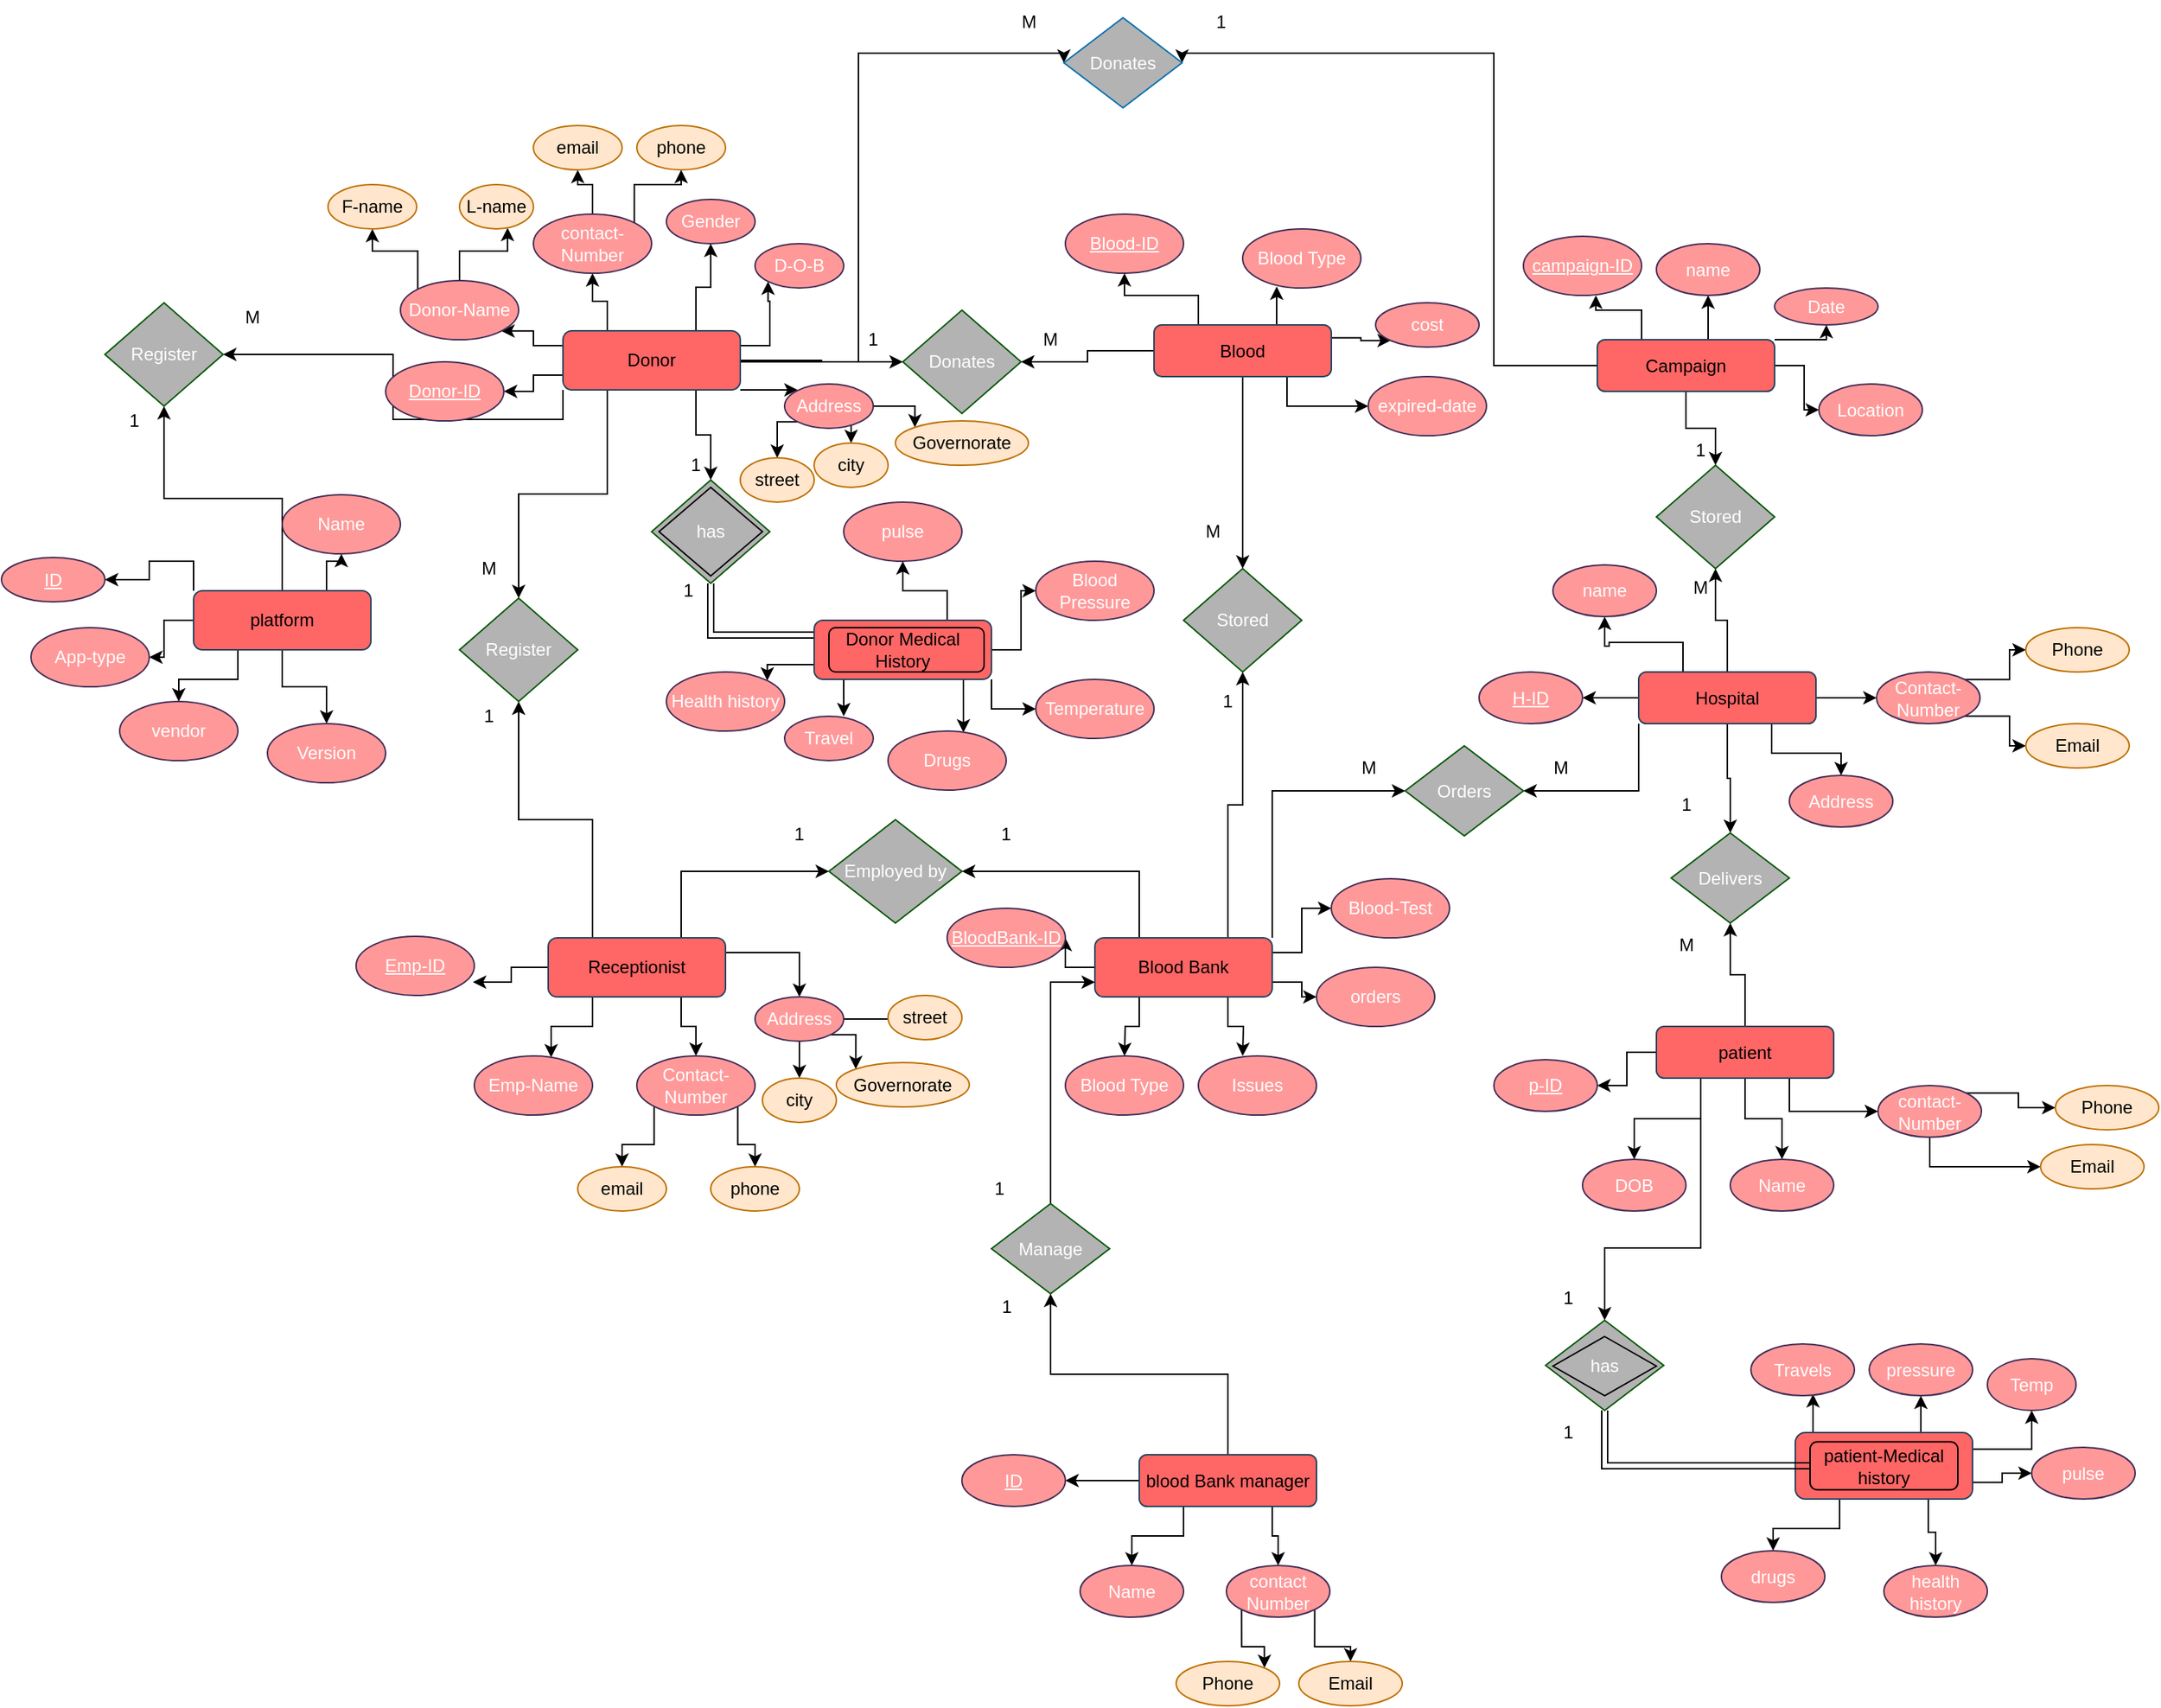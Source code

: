 <mxfile version="21.2.1" type="device">
  <diagram name="Page-1" id="AfvwIJZRqy7HB0U325k9">
    <mxGraphModel dx="1714" dy="1616" grid="1" gridSize="10" guides="1" tooltips="1" connect="1" arrows="1" fold="1" page="1" pageScale="1" pageWidth="850" pageHeight="1100" math="0" shadow="0">
      <root>
        <mxCell id="0" />
        <mxCell id="1" parent="0" />
        <mxCell id="QQcvoR1NB1t4eQLzPKgB-12" style="edgeStyle=orthogonalEdgeStyle;rounded=0;orthogonalLoop=1;jettySize=auto;html=1;exitX=0.75;exitY=0;exitDx=0;exitDy=0;entryX=0.5;entryY=1;entryDx=0;entryDy=0;" parent="1" source="QQcvoR1NB1t4eQLzPKgB-1" target="QQcvoR1NB1t4eQLzPKgB-7" edge="1">
          <mxGeometry relative="1" as="geometry" />
        </mxCell>
        <mxCell id="QQcvoR1NB1t4eQLzPKgB-13" style="edgeStyle=orthogonalEdgeStyle;rounded=0;orthogonalLoop=1;jettySize=auto;html=1;exitX=1;exitY=0.25;exitDx=0;exitDy=0;entryX=0;entryY=1;entryDx=0;entryDy=0;" parent="1" source="QQcvoR1NB1t4eQLzPKgB-1" target="QQcvoR1NB1t4eQLzPKgB-10" edge="1">
          <mxGeometry relative="1" as="geometry" />
        </mxCell>
        <mxCell id="QQcvoR1NB1t4eQLzPKgB-14" style="edgeStyle=orthogonalEdgeStyle;rounded=0;orthogonalLoop=1;jettySize=auto;html=1;exitX=0;exitY=0.25;exitDx=0;exitDy=0;entryX=1;entryY=1;entryDx=0;entryDy=0;" parent="1" source="QQcvoR1NB1t4eQLzPKgB-1" target="QQcvoR1NB1t4eQLzPKgB-9" edge="1">
          <mxGeometry relative="1" as="geometry" />
        </mxCell>
        <mxCell id="QQcvoR1NB1t4eQLzPKgB-15" style="edgeStyle=orthogonalEdgeStyle;rounded=0;orthogonalLoop=1;jettySize=auto;html=1;exitX=0;exitY=0.75;exitDx=0;exitDy=0;entryX=1;entryY=0.5;entryDx=0;entryDy=0;" parent="1" source="QQcvoR1NB1t4eQLzPKgB-1" target="QQcvoR1NB1t4eQLzPKgB-8" edge="1">
          <mxGeometry relative="1" as="geometry" />
        </mxCell>
        <mxCell id="QQcvoR1NB1t4eQLzPKgB-65" style="edgeStyle=orthogonalEdgeStyle;rounded=0;orthogonalLoop=1;jettySize=auto;html=1;exitX=0.25;exitY=1;exitDx=0;exitDy=0;entryX=0.5;entryY=0;entryDx=0;entryDy=0;" parent="1" source="QQcvoR1NB1t4eQLzPKgB-1" target="QQcvoR1NB1t4eQLzPKgB-64" edge="1">
          <mxGeometry relative="1" as="geometry" />
        </mxCell>
        <mxCell id="QQcvoR1NB1t4eQLzPKgB-69" style="edgeStyle=orthogonalEdgeStyle;rounded=0;orthogonalLoop=1;jettySize=auto;html=1;exitX=1;exitY=0.5;exitDx=0;exitDy=0;entryX=0;entryY=0.5;entryDx=0;entryDy=0;" parent="1" source="QQcvoR1NB1t4eQLzPKgB-1" target="QQcvoR1NB1t4eQLzPKgB-68" edge="1">
          <mxGeometry relative="1" as="geometry" />
        </mxCell>
        <mxCell id="QQcvoR1NB1t4eQLzPKgB-85" style="edgeStyle=orthogonalEdgeStyle;rounded=0;orthogonalLoop=1;jettySize=auto;html=1;exitX=0.75;exitY=1;exitDx=0;exitDy=0;" parent="1" source="QQcvoR1NB1t4eQLzPKgB-1" target="QQcvoR1NB1t4eQLzPKgB-79" edge="1">
          <mxGeometry relative="1" as="geometry" />
        </mxCell>
        <mxCell id="WX6nFHb2K4Oms33YcOjG-88" style="edgeStyle=orthogonalEdgeStyle;rounded=0;orthogonalLoop=1;jettySize=auto;html=1;exitX=0.25;exitY=0;exitDx=0;exitDy=0;entryX=0.5;entryY=1;entryDx=0;entryDy=0;" parent="1" source="QQcvoR1NB1t4eQLzPKgB-1" target="QQcvoR1NB1t4eQLzPKgB-6" edge="1">
          <mxGeometry relative="1" as="geometry" />
        </mxCell>
        <mxCell id="WX6nFHb2K4Oms33YcOjG-117" style="edgeStyle=orthogonalEdgeStyle;rounded=0;orthogonalLoop=1;jettySize=auto;html=1;exitX=1;exitY=0.5;exitDx=0;exitDy=0;entryX=0;entryY=0.5;entryDx=0;entryDy=0;" parent="1" source="QQcvoR1NB1t4eQLzPKgB-1" target="WX6nFHb2K4Oms33YcOjG-116" edge="1">
          <mxGeometry relative="1" as="geometry">
            <mxPoint x="260" y="-150" as="targetPoint" />
            <Array as="points">
              <mxPoint x="260" y="70" />
              <mxPoint x="260" y="-139" />
            </Array>
          </mxGeometry>
        </mxCell>
        <mxCell id="nGkiocJGrpNyFu5htgxb-16" style="edgeStyle=orthogonalEdgeStyle;rounded=0;orthogonalLoop=1;jettySize=auto;html=1;exitX=0;exitY=1;exitDx=0;exitDy=0;entryX=1;entryY=0.5;entryDx=0;entryDy=0;" edge="1" parent="1" source="QQcvoR1NB1t4eQLzPKgB-1" target="nGkiocJGrpNyFu5htgxb-15">
          <mxGeometry relative="1" as="geometry" />
        </mxCell>
        <mxCell id="nGkiocJGrpNyFu5htgxb-23" style="edgeStyle=orthogonalEdgeStyle;rounded=0;orthogonalLoop=1;jettySize=auto;html=1;exitX=1;exitY=1;exitDx=0;exitDy=0;entryX=0;entryY=0;entryDx=0;entryDy=0;" edge="1" parent="1" source="QQcvoR1NB1t4eQLzPKgB-1" target="nGkiocJGrpNyFu5htgxb-22">
          <mxGeometry relative="1" as="geometry" />
        </mxCell>
        <mxCell id="QQcvoR1NB1t4eQLzPKgB-1" value="Donor" style="rounded=1;whiteSpace=wrap;html=1;fillColor=#FF6666;strokeColor=#23445d;" parent="1" vertex="1">
          <mxGeometry x="60" y="49" width="120" height="40" as="geometry" />
        </mxCell>
        <mxCell id="QQcvoR1NB1t4eQLzPKgB-59" style="edgeStyle=orthogonalEdgeStyle;rounded=0;orthogonalLoop=1;jettySize=auto;html=1;exitX=0.25;exitY=0;exitDx=0;exitDy=0;entryX=0.5;entryY=1;entryDx=0;entryDy=0;" parent="1" source="QQcvoR1NB1t4eQLzPKgB-2" target="QQcvoR1NB1t4eQLzPKgB-56" edge="1">
          <mxGeometry relative="1" as="geometry" />
        </mxCell>
        <mxCell id="QQcvoR1NB1t4eQLzPKgB-60" style="edgeStyle=orthogonalEdgeStyle;rounded=0;orthogonalLoop=1;jettySize=auto;html=1;exitX=0.75;exitY=0;exitDx=0;exitDy=0;entryX=0.288;entryY=0.975;entryDx=0;entryDy=0;entryPerimeter=0;" parent="1" source="QQcvoR1NB1t4eQLzPKgB-2" target="QQcvoR1NB1t4eQLzPKgB-58" edge="1">
          <mxGeometry relative="1" as="geometry" />
        </mxCell>
        <mxCell id="QQcvoR1NB1t4eQLzPKgB-71" style="edgeStyle=orthogonalEdgeStyle;rounded=0;orthogonalLoop=1;jettySize=auto;html=1;exitX=0;exitY=0.5;exitDx=0;exitDy=0;entryX=1;entryY=0.5;entryDx=0;entryDy=0;" parent="1" source="QQcvoR1NB1t4eQLzPKgB-2" target="QQcvoR1NB1t4eQLzPKgB-68" edge="1">
          <mxGeometry relative="1" as="geometry" />
        </mxCell>
        <mxCell id="QQcvoR1NB1t4eQLzPKgB-73" style="edgeStyle=orthogonalEdgeStyle;rounded=0;orthogonalLoop=1;jettySize=auto;html=1;exitX=0.5;exitY=1;exitDx=0;exitDy=0;" parent="1" source="QQcvoR1NB1t4eQLzPKgB-2" target="QQcvoR1NB1t4eQLzPKgB-72" edge="1">
          <mxGeometry relative="1" as="geometry" />
        </mxCell>
        <mxCell id="WX6nFHb2K4Oms33YcOjG-93" style="edgeStyle=orthogonalEdgeStyle;rounded=0;orthogonalLoop=1;jettySize=auto;html=1;exitX=1;exitY=0.25;exitDx=0;exitDy=0;entryX=0;entryY=1;entryDx=0;entryDy=0;" parent="1" source="QQcvoR1NB1t4eQLzPKgB-2" target="QQcvoR1NB1t4eQLzPKgB-57" edge="1">
          <mxGeometry relative="1" as="geometry" />
        </mxCell>
        <mxCell id="nGkiocJGrpNyFu5htgxb-54" style="edgeStyle=orthogonalEdgeStyle;rounded=0;orthogonalLoop=1;jettySize=auto;html=1;exitX=0.75;exitY=1;exitDx=0;exitDy=0;entryX=0;entryY=0.5;entryDx=0;entryDy=0;" edge="1" parent="1" source="QQcvoR1NB1t4eQLzPKgB-2" target="nGkiocJGrpNyFu5htgxb-52">
          <mxGeometry relative="1" as="geometry" />
        </mxCell>
        <mxCell id="QQcvoR1NB1t4eQLzPKgB-2" value="Blood" style="rounded=1;whiteSpace=wrap;html=1;fillColor=#FF6666;strokeColor=#23445d;" parent="1" vertex="1">
          <mxGeometry x="460" y="45" width="120" height="35" as="geometry" />
        </mxCell>
        <mxCell id="QQcvoR1NB1t4eQLzPKgB-26" style="edgeStyle=orthogonalEdgeStyle;rounded=0;orthogonalLoop=1;jettySize=auto;html=1;exitX=0;exitY=0.5;exitDx=0;exitDy=0;entryX=0.988;entryY=0.775;entryDx=0;entryDy=0;entryPerimeter=0;" parent="1" source="QQcvoR1NB1t4eQLzPKgB-3" target="QQcvoR1NB1t4eQLzPKgB-21" edge="1">
          <mxGeometry relative="1" as="geometry" />
        </mxCell>
        <mxCell id="QQcvoR1NB1t4eQLzPKgB-27" style="edgeStyle=orthogonalEdgeStyle;rounded=0;orthogonalLoop=1;jettySize=auto;html=1;exitX=0.25;exitY=1;exitDx=0;exitDy=0;entryX=0.65;entryY=0.025;entryDx=0;entryDy=0;entryPerimeter=0;" parent="1" source="QQcvoR1NB1t4eQLzPKgB-3" target="QQcvoR1NB1t4eQLzPKgB-24" edge="1">
          <mxGeometry relative="1" as="geometry" />
        </mxCell>
        <mxCell id="QQcvoR1NB1t4eQLzPKgB-28" style="edgeStyle=orthogonalEdgeStyle;rounded=0;orthogonalLoop=1;jettySize=auto;html=1;exitX=0.75;exitY=1;exitDx=0;exitDy=0;" parent="1" source="QQcvoR1NB1t4eQLzPKgB-3" target="QQcvoR1NB1t4eQLzPKgB-25" edge="1">
          <mxGeometry relative="1" as="geometry" />
        </mxCell>
        <mxCell id="QQcvoR1NB1t4eQLzPKgB-66" style="edgeStyle=orthogonalEdgeStyle;rounded=0;orthogonalLoop=1;jettySize=auto;html=1;exitX=0.25;exitY=0;exitDx=0;exitDy=0;" parent="1" source="QQcvoR1NB1t4eQLzPKgB-3" target="QQcvoR1NB1t4eQLzPKgB-64" edge="1">
          <mxGeometry relative="1" as="geometry" />
        </mxCell>
        <mxCell id="QQcvoR1NB1t4eQLzPKgB-77" style="edgeStyle=orthogonalEdgeStyle;rounded=0;orthogonalLoop=1;jettySize=auto;html=1;exitX=0.75;exitY=0;exitDx=0;exitDy=0;entryX=0;entryY=0.5;entryDx=0;entryDy=0;" parent="1" source="QQcvoR1NB1t4eQLzPKgB-3" target="QQcvoR1NB1t4eQLzPKgB-75" edge="1">
          <mxGeometry relative="1" as="geometry" />
        </mxCell>
        <mxCell id="nGkiocJGrpNyFu5htgxb-46" style="edgeStyle=orthogonalEdgeStyle;rounded=0;orthogonalLoop=1;jettySize=auto;html=1;exitX=1;exitY=0.25;exitDx=0;exitDy=0;entryX=0.5;entryY=0;entryDx=0;entryDy=0;" edge="1" parent="1" source="QQcvoR1NB1t4eQLzPKgB-3" target="nGkiocJGrpNyFu5htgxb-38">
          <mxGeometry relative="1" as="geometry" />
        </mxCell>
        <mxCell id="QQcvoR1NB1t4eQLzPKgB-3" value="Receptionist" style="rounded=1;whiteSpace=wrap;html=1;fillColor=#FF6666;strokeColor=#23445d;" parent="1" vertex="1">
          <mxGeometry x="50" y="460" width="120" height="40" as="geometry" />
        </mxCell>
        <mxCell id="QQcvoR1NB1t4eQLzPKgB-47" style="edgeStyle=orthogonalEdgeStyle;rounded=0;orthogonalLoop=1;jettySize=auto;html=1;exitX=1;exitY=0.5;exitDx=0;exitDy=0;entryX=0;entryY=0.5;entryDx=0;entryDy=0;" parent="1" source="QQcvoR1NB1t4eQLzPKgB-4" target="QQcvoR1NB1t4eQLzPKgB-46" edge="1">
          <mxGeometry relative="1" as="geometry" />
        </mxCell>
        <mxCell id="QQcvoR1NB1t4eQLzPKgB-81" style="edgeStyle=orthogonalEdgeStyle;rounded=0;orthogonalLoop=1;jettySize=auto;html=1;exitX=1;exitY=1;exitDx=0;exitDy=0;" parent="1" source="QQcvoR1NB1t4eQLzPKgB-4" target="QQcvoR1NB1t4eQLzPKgB-45" edge="1">
          <mxGeometry relative="1" as="geometry" />
        </mxCell>
        <mxCell id="QQcvoR1NB1t4eQLzPKgB-82" style="edgeStyle=orthogonalEdgeStyle;rounded=0;orthogonalLoop=1;jettySize=auto;html=1;exitX=0.75;exitY=1;exitDx=0;exitDy=0;entryX=0.638;entryY=0.025;entryDx=0;entryDy=0;entryPerimeter=0;" parent="1" source="QQcvoR1NB1t4eQLzPKgB-4" target="QQcvoR1NB1t4eQLzPKgB-49" edge="1">
          <mxGeometry relative="1" as="geometry" />
        </mxCell>
        <mxCell id="QQcvoR1NB1t4eQLzPKgB-83" style="edgeStyle=orthogonalEdgeStyle;rounded=0;orthogonalLoop=1;jettySize=auto;html=1;exitX=0.25;exitY=1;exitDx=0;exitDy=0;entryX=0.667;entryY=0;entryDx=0;entryDy=0;entryPerimeter=0;" parent="1" source="QQcvoR1NB1t4eQLzPKgB-4" target="QQcvoR1NB1t4eQLzPKgB-51" edge="1">
          <mxGeometry relative="1" as="geometry" />
        </mxCell>
        <mxCell id="QQcvoR1NB1t4eQLzPKgB-84" style="edgeStyle=orthogonalEdgeStyle;rounded=0;orthogonalLoop=1;jettySize=auto;html=1;exitX=0;exitY=0.75;exitDx=0;exitDy=0;entryX=1;entryY=0;entryDx=0;entryDy=0;" parent="1" source="QQcvoR1NB1t4eQLzPKgB-4" target="QQcvoR1NB1t4eQLzPKgB-54" edge="1">
          <mxGeometry relative="1" as="geometry" />
        </mxCell>
        <mxCell id="QQcvoR1NB1t4eQLzPKgB-87" style="edgeStyle=orthogonalEdgeStyle;rounded=0;orthogonalLoop=1;jettySize=auto;html=1;exitX=0;exitY=0.25;exitDx=0;exitDy=0;entryX=0.5;entryY=1;entryDx=0;entryDy=0;shape=link;" parent="1" source="QQcvoR1NB1t4eQLzPKgB-4" target="QQcvoR1NB1t4eQLzPKgB-79" edge="1">
          <mxGeometry relative="1" as="geometry" />
        </mxCell>
        <mxCell id="WX6nFHb2K4Oms33YcOjG-3" style="edgeStyle=orthogonalEdgeStyle;rounded=0;orthogonalLoop=1;jettySize=auto;html=1;exitX=0.75;exitY=0;exitDx=0;exitDy=0;entryX=0.5;entryY=1;entryDx=0;entryDy=0;" parent="1" source="QQcvoR1NB1t4eQLzPKgB-4" target="QQcvoR1NB1t4eQLzPKgB-40" edge="1">
          <mxGeometry relative="1" as="geometry" />
        </mxCell>
        <mxCell id="QQcvoR1NB1t4eQLzPKgB-4" value="Donor Medical History" style="rounded=1;whiteSpace=wrap;html=1;fillColor=#FF6666;strokeColor=#23445d;" parent="1" vertex="1">
          <mxGeometry x="230" y="245" width="120" height="40" as="geometry" />
        </mxCell>
        <mxCell id="QQcvoR1NB1t4eQLzPKgB-29" style="edgeStyle=orthogonalEdgeStyle;rounded=0;orthogonalLoop=1;jettySize=auto;html=1;exitX=0.25;exitY=1;exitDx=0;exitDy=0;" parent="1" source="QQcvoR1NB1t4eQLzPKgB-5" edge="1">
          <mxGeometry relative="1" as="geometry">
            <mxPoint x="440" y="540" as="targetPoint" />
          </mxGeometry>
        </mxCell>
        <mxCell id="QQcvoR1NB1t4eQLzPKgB-32" style="edgeStyle=orthogonalEdgeStyle;rounded=0;orthogonalLoop=1;jettySize=auto;html=1;exitX=0.75;exitY=1;exitDx=0;exitDy=0;" parent="1" source="QQcvoR1NB1t4eQLzPKgB-5" edge="1">
          <mxGeometry relative="1" as="geometry">
            <mxPoint x="520" y="540" as="targetPoint" />
          </mxGeometry>
        </mxCell>
        <mxCell id="QQcvoR1NB1t4eQLzPKgB-37" style="edgeStyle=orthogonalEdgeStyle;rounded=0;orthogonalLoop=1;jettySize=auto;html=1;exitX=1;exitY=0.75;exitDx=0;exitDy=0;" parent="1" source="QQcvoR1NB1t4eQLzPKgB-5" target="QQcvoR1NB1t4eQLzPKgB-35" edge="1">
          <mxGeometry relative="1" as="geometry" />
        </mxCell>
        <mxCell id="QQcvoR1NB1t4eQLzPKgB-38" style="edgeStyle=orthogonalEdgeStyle;rounded=0;orthogonalLoop=1;jettySize=auto;html=1;exitX=1;exitY=0.25;exitDx=0;exitDy=0;entryX=0;entryY=0.5;entryDx=0;entryDy=0;" parent="1" source="QQcvoR1NB1t4eQLzPKgB-5" target="QQcvoR1NB1t4eQLzPKgB-34" edge="1">
          <mxGeometry relative="1" as="geometry" />
        </mxCell>
        <mxCell id="QQcvoR1NB1t4eQLzPKgB-74" style="edgeStyle=orthogonalEdgeStyle;rounded=0;orthogonalLoop=1;jettySize=auto;html=1;exitX=0.75;exitY=0;exitDx=0;exitDy=0;entryX=0.5;entryY=1;entryDx=0;entryDy=0;" parent="1" source="QQcvoR1NB1t4eQLzPKgB-5" target="QQcvoR1NB1t4eQLzPKgB-72" edge="1">
          <mxGeometry relative="1" as="geometry" />
        </mxCell>
        <mxCell id="QQcvoR1NB1t4eQLzPKgB-78" style="edgeStyle=orthogonalEdgeStyle;rounded=0;orthogonalLoop=1;jettySize=auto;html=1;exitX=0.25;exitY=0;exitDx=0;exitDy=0;entryX=1;entryY=0.5;entryDx=0;entryDy=0;" parent="1" source="QQcvoR1NB1t4eQLzPKgB-5" target="QQcvoR1NB1t4eQLzPKgB-75" edge="1">
          <mxGeometry relative="1" as="geometry" />
        </mxCell>
        <mxCell id="QQcvoR1NB1t4eQLzPKgB-92" style="edgeStyle=orthogonalEdgeStyle;rounded=0;orthogonalLoop=1;jettySize=auto;html=1;exitX=0;exitY=0.5;exitDx=0;exitDy=0;entryX=1;entryY=0.5;entryDx=0;entryDy=0;" parent="1" source="QQcvoR1NB1t4eQLzPKgB-5" target="QQcvoR1NB1t4eQLzPKgB-91" edge="1">
          <mxGeometry relative="1" as="geometry" />
        </mxCell>
        <mxCell id="WX6nFHb2K4Oms33YcOjG-128" style="edgeStyle=orthogonalEdgeStyle;rounded=0;orthogonalLoop=1;jettySize=auto;html=1;exitX=1;exitY=0;exitDx=0;exitDy=0;entryX=0;entryY=0.5;entryDx=0;entryDy=0;" parent="1" source="QQcvoR1NB1t4eQLzPKgB-5" target="WX6nFHb2K4Oms33YcOjG-126" edge="1">
          <mxGeometry relative="1" as="geometry" />
        </mxCell>
        <mxCell id="QQcvoR1NB1t4eQLzPKgB-5" value="Blood Bank" style="rounded=1;whiteSpace=wrap;html=1;fillColor=#FF6666;strokeColor=#23445d;" parent="1" vertex="1">
          <mxGeometry x="420" y="460" width="120" height="40" as="geometry" />
        </mxCell>
        <mxCell id="WX6nFHb2K4Oms33YcOjG-91" style="edgeStyle=orthogonalEdgeStyle;rounded=0;orthogonalLoop=1;jettySize=auto;html=1;exitX=0.5;exitY=0;exitDx=0;exitDy=0;" parent="1" source="QQcvoR1NB1t4eQLzPKgB-6" target="WX6nFHb2K4Oms33YcOjG-89" edge="1">
          <mxGeometry relative="1" as="geometry" />
        </mxCell>
        <mxCell id="WX6nFHb2K4Oms33YcOjG-92" style="edgeStyle=orthogonalEdgeStyle;rounded=0;orthogonalLoop=1;jettySize=auto;html=1;exitX=1;exitY=0;exitDx=0;exitDy=0;" parent="1" source="QQcvoR1NB1t4eQLzPKgB-6" target="WX6nFHb2K4Oms33YcOjG-90" edge="1">
          <mxGeometry relative="1" as="geometry" />
        </mxCell>
        <mxCell id="QQcvoR1NB1t4eQLzPKgB-6" value="contact-Number" style="ellipse;whiteSpace=wrap;html=1;fillColor=#FF9999;fontColor=#ffffff;strokeColor=#432D57;" parent="1" vertex="1">
          <mxGeometry x="40" y="-30" width="80" height="40" as="geometry" />
        </mxCell>
        <mxCell id="QQcvoR1NB1t4eQLzPKgB-7" value="Gender" style="ellipse;whiteSpace=wrap;html=1;fillColor=#FF9999;fontColor=#ffffff;strokeColor=#432D57;" parent="1" vertex="1">
          <mxGeometry x="130" y="-40" width="60" height="30" as="geometry" />
        </mxCell>
        <mxCell id="QQcvoR1NB1t4eQLzPKgB-8" value="Donor-ID" style="ellipse;whiteSpace=wrap;html=1;fillColor=#FF9999;fontColor=#ffffff;strokeColor=#432D57;fontStyle=4" parent="1" vertex="1">
          <mxGeometry x="-60" y="70" width="80" height="40" as="geometry" />
        </mxCell>
        <mxCell id="QQcvoR1NB1t4eQLzPKgB-19" style="edgeStyle=orthogonalEdgeStyle;rounded=0;orthogonalLoop=1;jettySize=auto;html=1;exitX=0.5;exitY=0;exitDx=0;exitDy=0;entryX=0.65;entryY=0.975;entryDx=0;entryDy=0;entryPerimeter=0;" parent="1" source="QQcvoR1NB1t4eQLzPKgB-9" target="QQcvoR1NB1t4eQLzPKgB-16" edge="1">
          <mxGeometry relative="1" as="geometry" />
        </mxCell>
        <mxCell id="QQcvoR1NB1t4eQLzPKgB-20" style="edgeStyle=orthogonalEdgeStyle;rounded=0;orthogonalLoop=1;jettySize=auto;html=1;exitX=0;exitY=0;exitDx=0;exitDy=0;" parent="1" source="QQcvoR1NB1t4eQLzPKgB-9" target="QQcvoR1NB1t4eQLzPKgB-17" edge="1">
          <mxGeometry relative="1" as="geometry" />
        </mxCell>
        <mxCell id="QQcvoR1NB1t4eQLzPKgB-9" value="Donor-Name" style="ellipse;whiteSpace=wrap;html=1;fillColor=#FF9999;fontColor=#ffffff;strokeColor=#432D57;" parent="1" vertex="1">
          <mxGeometry x="-50" y="15" width="80" height="40" as="geometry" />
        </mxCell>
        <mxCell id="QQcvoR1NB1t4eQLzPKgB-10" value="D-O-B" style="ellipse;whiteSpace=wrap;html=1;fillColor=#FF9999;fontColor=#ffffff;strokeColor=#432D57;" parent="1" vertex="1">
          <mxGeometry x="190" y="-10" width="60" height="30" as="geometry" />
        </mxCell>
        <mxCell id="QQcvoR1NB1t4eQLzPKgB-16" value="L-name" style="ellipse;whiteSpace=wrap;html=1;fillColor=#FFE6CC;fontColor=#000000;strokeColor=#BD7000;" parent="1" vertex="1">
          <mxGeometry x="-10" y="-50" width="50" height="30" as="geometry" />
        </mxCell>
        <mxCell id="QQcvoR1NB1t4eQLzPKgB-17" value="F-name" style="ellipse;whiteSpace=wrap;html=1;fillColor=#FFE6CC;fontColor=#000000;strokeColor=#BD7000;" parent="1" vertex="1">
          <mxGeometry x="-99" y="-50" width="60" height="30" as="geometry" />
        </mxCell>
        <mxCell id="QQcvoR1NB1t4eQLzPKgB-21" value="Emp-ID" style="ellipse;whiteSpace=wrap;html=1;fillColor=#FF9999;fontColor=#ffffff;strokeColor=#432D57;fontStyle=4" parent="1" vertex="1">
          <mxGeometry x="-80" y="459" width="80" height="40" as="geometry" />
        </mxCell>
        <mxCell id="QQcvoR1NB1t4eQLzPKgB-24" value="Emp-Name" style="ellipse;whiteSpace=wrap;html=1;fillColor=#FF9999;fontColor=#ffffff;strokeColor=#432D57;" parent="1" vertex="1">
          <mxGeometry y="540" width="80" height="40" as="geometry" />
        </mxCell>
        <mxCell id="nGkiocJGrpNyFu5htgxb-36" style="edgeStyle=orthogonalEdgeStyle;rounded=0;orthogonalLoop=1;jettySize=auto;html=1;exitX=0;exitY=1;exitDx=0;exitDy=0;" edge="1" parent="1" source="QQcvoR1NB1t4eQLzPKgB-25" target="nGkiocJGrpNyFu5htgxb-33">
          <mxGeometry relative="1" as="geometry" />
        </mxCell>
        <mxCell id="nGkiocJGrpNyFu5htgxb-37" style="edgeStyle=orthogonalEdgeStyle;rounded=0;orthogonalLoop=1;jettySize=auto;html=1;exitX=1;exitY=1;exitDx=0;exitDy=0;" edge="1" parent="1" source="QQcvoR1NB1t4eQLzPKgB-25" target="nGkiocJGrpNyFu5htgxb-34">
          <mxGeometry relative="1" as="geometry" />
        </mxCell>
        <mxCell id="QQcvoR1NB1t4eQLzPKgB-25" value="Contact-Number" style="ellipse;whiteSpace=wrap;html=1;fillColor=#FF9999;fontColor=#ffffff;strokeColor=#432D57;" parent="1" vertex="1">
          <mxGeometry x="110" y="540" width="80" height="40" as="geometry" />
        </mxCell>
        <mxCell id="QQcvoR1NB1t4eQLzPKgB-30" value="Issues" style="ellipse;whiteSpace=wrap;html=1;fillColor=#FF9999;fontColor=#ffffff;strokeColor=#432D57;" parent="1" vertex="1">
          <mxGeometry x="490" y="540" width="80" height="40" as="geometry" />
        </mxCell>
        <mxCell id="QQcvoR1NB1t4eQLzPKgB-31" value="Blood Type" style="ellipse;whiteSpace=wrap;html=1;fillColor=#FF9999;fontColor=#ffffff;strokeColor=#432D57;" parent="1" vertex="1">
          <mxGeometry x="400" y="540" width="80" height="40" as="geometry" />
        </mxCell>
        <mxCell id="QQcvoR1NB1t4eQLzPKgB-34" value="Blood-Test" style="ellipse;whiteSpace=wrap;html=1;fillColor=#FF9999;fontColor=#ffffff;strokeColor=#432D57;" parent="1" vertex="1">
          <mxGeometry x="580" y="420" width="80" height="40" as="geometry" />
        </mxCell>
        <mxCell id="QQcvoR1NB1t4eQLzPKgB-35" value="orders" style="ellipse;whiteSpace=wrap;html=1;fillColor=#FF9999;fontColor=#ffffff;strokeColor=#432D57;" parent="1" vertex="1">
          <mxGeometry x="570" y="480" width="80" height="40" as="geometry" />
        </mxCell>
        <mxCell id="QQcvoR1NB1t4eQLzPKgB-40" value="pulse" style="ellipse;whiteSpace=wrap;html=1;fillColor=#FF9999;fontColor=#ffffff;strokeColor=#432D57;" parent="1" vertex="1">
          <mxGeometry x="250" y="165" width="80" height="40" as="geometry" />
        </mxCell>
        <mxCell id="QQcvoR1NB1t4eQLzPKgB-45" value="Temperature" style="ellipse;whiteSpace=wrap;html=1;fillColor=#FF9999;fontColor=#ffffff;strokeColor=#432D57;" parent="1" vertex="1">
          <mxGeometry x="380" y="285" width="80" height="40" as="geometry" />
        </mxCell>
        <mxCell id="QQcvoR1NB1t4eQLzPKgB-46" value="Blood Pressure" style="ellipse;whiteSpace=wrap;html=1;fillColor=#FF9999;fontColor=#ffffff;strokeColor=#432D57;" parent="1" vertex="1">
          <mxGeometry x="380" y="205" width="80" height="40" as="geometry" />
        </mxCell>
        <mxCell id="QQcvoR1NB1t4eQLzPKgB-49" value="Drugs" style="ellipse;whiteSpace=wrap;html=1;fillColor=#FF9999;fontColor=#ffffff;strokeColor=#432D57;" parent="1" vertex="1">
          <mxGeometry x="280" y="320" width="80" height="40" as="geometry" />
        </mxCell>
        <mxCell id="QQcvoR1NB1t4eQLzPKgB-51" value="Travel" style="ellipse;whiteSpace=wrap;html=1;fillColor=#FF9999;fontColor=#ffffff;strokeColor=#432D57;" parent="1" vertex="1">
          <mxGeometry x="210" y="310" width="60" height="30" as="geometry" />
        </mxCell>
        <mxCell id="QQcvoR1NB1t4eQLzPKgB-54" value="Health history" style="ellipse;whiteSpace=wrap;html=1;fillColor=#FF9999;fontColor=#ffffff;strokeColor=#432D57;" parent="1" vertex="1">
          <mxGeometry x="130" y="280" width="80" height="40" as="geometry" />
        </mxCell>
        <mxCell id="QQcvoR1NB1t4eQLzPKgB-56" value="Blood-ID" style="ellipse;whiteSpace=wrap;html=1;fillColor=#FF9999;fontColor=#ffffff;strokeColor=#432D57;fontStyle=4" parent="1" vertex="1">
          <mxGeometry x="400" y="-30" width="80" height="40" as="geometry" />
        </mxCell>
        <mxCell id="QQcvoR1NB1t4eQLzPKgB-57" value="cost" style="ellipse;whiteSpace=wrap;html=1;fillColor=#FF9999;strokeColor=#432D57;fontColor=#ffffff;" parent="1" vertex="1">
          <mxGeometry x="610" y="30" width="70" height="30" as="geometry" />
        </mxCell>
        <mxCell id="QQcvoR1NB1t4eQLzPKgB-58" value="Blood Type" style="ellipse;whiteSpace=wrap;html=1;fillColor=#FF9999;fontColor=#ffffff;strokeColor=#432D57;" parent="1" vertex="1">
          <mxGeometry x="520" y="-20" width="80" height="40" as="geometry" />
        </mxCell>
        <mxCell id="QQcvoR1NB1t4eQLzPKgB-64" value="Register" style="rhombus;whiteSpace=wrap;html=1;fillColor=#B3B3B3;strokeColor=#005700;fontColor=#ffffff;" parent="1" vertex="1">
          <mxGeometry x="-10" y="230" width="80" height="70" as="geometry" />
        </mxCell>
        <mxCell id="QQcvoR1NB1t4eQLzPKgB-68" value="Donates" style="rhombus;whiteSpace=wrap;html=1;fillColor=#B3B3B3;fontColor=#ffffff;strokeColor=#005700;" parent="1" vertex="1">
          <mxGeometry x="290" y="35" width="80" height="70" as="geometry" />
        </mxCell>
        <mxCell id="QQcvoR1NB1t4eQLzPKgB-72" value="Stored" style="rhombus;whiteSpace=wrap;html=1;fillColor=#B3B3B3;fontColor=#ffffff;strokeColor=#005700;" parent="1" vertex="1">
          <mxGeometry x="480" y="210" width="80" height="70" as="geometry" />
        </mxCell>
        <mxCell id="QQcvoR1NB1t4eQLzPKgB-75" value="Employed by" style="rhombus;whiteSpace=wrap;html=1;fillColor=#B3B3B3;fontColor=#ffffff;strokeColor=#005700;" parent="1" vertex="1">
          <mxGeometry x="240" y="380" width="90" height="70" as="geometry" />
        </mxCell>
        <mxCell id="QQcvoR1NB1t4eQLzPKgB-79" value="has" style="rhombus;whiteSpace=wrap;html=1;fillColor=#B3B3B3;fontColor=#ffffff;strokeColor=#005700;" parent="1" vertex="1">
          <mxGeometry x="120" y="150" width="80" height="70" as="geometry" />
        </mxCell>
        <mxCell id="QQcvoR1NB1t4eQLzPKgB-80" style="edgeStyle=orthogonalEdgeStyle;rounded=0;orthogonalLoop=1;jettySize=auto;html=1;exitX=0.5;exitY=1;exitDx=0;exitDy=0;" parent="1" edge="1">
          <mxGeometry relative="1" as="geometry">
            <mxPoint x="270" y="190" as="sourcePoint" />
            <mxPoint x="270" y="190" as="targetPoint" />
          </mxGeometry>
        </mxCell>
        <mxCell id="QQcvoR1NB1t4eQLzPKgB-91" value="BloodBank-ID" style="ellipse;whiteSpace=wrap;html=1;fillColor=#FF9999;fontColor=#ffffff;strokeColor=#432D57;fontStyle=4" parent="1" vertex="1">
          <mxGeometry x="320" y="440" width="80" height="40" as="geometry" />
        </mxCell>
        <mxCell id="QQcvoR1NB1t4eQLzPKgB-93" value="M" style="rounded=0;whiteSpace=wrap;html=1;fillColor=none;strokeColor=none;" parent="1" vertex="1">
          <mxGeometry x="360" y="35" width="60" height="40" as="geometry" />
        </mxCell>
        <mxCell id="QQcvoR1NB1t4eQLzPKgB-94" value="1" style="rounded=0;whiteSpace=wrap;html=1;fillColor=none;strokeColor=none;" parent="1" vertex="1">
          <mxGeometry x="240" y="35" width="60" height="40" as="geometry" />
        </mxCell>
        <mxCell id="QQcvoR1NB1t4eQLzPKgB-95" value="1" style="rounded=0;whiteSpace=wrap;html=1;fillColor=none;strokeColor=none;" parent="1" vertex="1">
          <mxGeometry x="120" y="205" width="50" height="40" as="geometry" />
        </mxCell>
        <mxCell id="QQcvoR1NB1t4eQLzPKgB-96" value="1" style="rounded=0;whiteSpace=wrap;html=1;fillColor=none;strokeColor=none;" parent="1" vertex="1">
          <mxGeometry x="120" y="120" width="60" height="40" as="geometry" />
        </mxCell>
        <mxCell id="QQcvoR1NB1t4eQLzPKgB-97" value="1" style="rounded=0;whiteSpace=wrap;html=1;fillColor=none;strokeColor=none;" parent="1" vertex="1">
          <mxGeometry x="-20" y="290" width="60" height="40" as="geometry" />
        </mxCell>
        <mxCell id="QQcvoR1NB1t4eQLzPKgB-98" value="M" style="rounded=0;whiteSpace=wrap;html=1;fillColor=none;strokeColor=none;" parent="1" vertex="1">
          <mxGeometry x="-20" y="190" width="60" height="40" as="geometry" />
        </mxCell>
        <mxCell id="QQcvoR1NB1t4eQLzPKgB-99" value="1" style="rounded=0;whiteSpace=wrap;html=1;fillColor=none;strokeColor=none;" parent="1" vertex="1">
          <mxGeometry x="480" y="280" width="60" height="40" as="geometry" />
        </mxCell>
        <mxCell id="QQcvoR1NB1t4eQLzPKgB-100" value="M" style="rounded=0;whiteSpace=wrap;html=1;fillColor=none;strokeColor=none;" parent="1" vertex="1">
          <mxGeometry x="470" y="165" width="60" height="40" as="geometry" />
        </mxCell>
        <mxCell id="QQcvoR1NB1t4eQLzPKgB-101" value="1" style="rounded=0;whiteSpace=wrap;html=1;fillColor=none;strokeColor=none;" parent="1" vertex="1">
          <mxGeometry x="330" y="370" width="60" height="40" as="geometry" />
        </mxCell>
        <mxCell id="QQcvoR1NB1t4eQLzPKgB-102" value="1" style="rounded=0;whiteSpace=wrap;html=1;fillColor=none;strokeColor=none;" parent="1" vertex="1">
          <mxGeometry x="190" y="370" width="60" height="40" as="geometry" />
        </mxCell>
        <mxCell id="WX6nFHb2K4Oms33YcOjG-7" value="" style="rounded=1;whiteSpace=wrap;html=1;fillColor=none;" parent="1" vertex="1">
          <mxGeometry x="240" y="250" width="105" height="30" as="geometry" />
        </mxCell>
        <mxCell id="WX6nFHb2K4Oms33YcOjG-14" style="edgeStyle=orthogonalEdgeStyle;rounded=0;orthogonalLoop=1;jettySize=auto;html=1;exitX=0.25;exitY=0;exitDx=0;exitDy=0;entryX=0.613;entryY=1;entryDx=0;entryDy=0;entryPerimeter=0;" parent="1" source="WX6nFHb2K4Oms33YcOjG-9" target="WX6nFHb2K4Oms33YcOjG-12" edge="1">
          <mxGeometry relative="1" as="geometry" />
        </mxCell>
        <mxCell id="WX6nFHb2K4Oms33YcOjG-15" style="edgeStyle=orthogonalEdgeStyle;rounded=0;orthogonalLoop=1;jettySize=auto;html=1;exitX=0.75;exitY=0;exitDx=0;exitDy=0;entryX=0.5;entryY=1;entryDx=0;entryDy=0;" parent="1" source="WX6nFHb2K4Oms33YcOjG-9" target="WX6nFHb2K4Oms33YcOjG-11" edge="1">
          <mxGeometry relative="1" as="geometry" />
        </mxCell>
        <mxCell id="WX6nFHb2K4Oms33YcOjG-16" style="edgeStyle=orthogonalEdgeStyle;rounded=0;orthogonalLoop=1;jettySize=auto;html=1;exitX=1;exitY=0;exitDx=0;exitDy=0;entryX=0.5;entryY=1;entryDx=0;entryDy=0;" parent="1" source="WX6nFHb2K4Oms33YcOjG-9" target="WX6nFHb2K4Oms33YcOjG-10" edge="1">
          <mxGeometry relative="1" as="geometry" />
        </mxCell>
        <mxCell id="WX6nFHb2K4Oms33YcOjG-18" style="edgeStyle=orthogonalEdgeStyle;rounded=0;orthogonalLoop=1;jettySize=auto;html=1;exitX=1;exitY=0.5;exitDx=0;exitDy=0;" parent="1" source="WX6nFHb2K4Oms33YcOjG-9" target="WX6nFHb2K4Oms33YcOjG-13" edge="1">
          <mxGeometry relative="1" as="geometry" />
        </mxCell>
        <mxCell id="WX6nFHb2K4Oms33YcOjG-83" style="edgeStyle=orthogonalEdgeStyle;rounded=0;orthogonalLoop=1;jettySize=auto;html=1;exitX=0.5;exitY=1;exitDx=0;exitDy=0;entryX=0.5;entryY=0;entryDx=0;entryDy=0;" parent="1" source="WX6nFHb2K4Oms33YcOjG-9" target="WX6nFHb2K4Oms33YcOjG-82" edge="1">
          <mxGeometry relative="1" as="geometry" />
        </mxCell>
        <mxCell id="WX6nFHb2K4Oms33YcOjG-115" style="edgeStyle=orthogonalEdgeStyle;rounded=0;orthogonalLoop=1;jettySize=auto;html=1;exitX=0;exitY=0.5;exitDx=0;exitDy=0;entryX=1;entryY=0.5;entryDx=0;entryDy=0;" parent="1" source="WX6nFHb2K4Oms33YcOjG-9" target="WX6nFHb2K4Oms33YcOjG-116" edge="1">
          <mxGeometry relative="1" as="geometry">
            <mxPoint x="480" y="-140" as="targetPoint" />
            <Array as="points">
              <mxPoint x="690" y="73" />
              <mxPoint x="690" y="-139" />
            </Array>
          </mxGeometry>
        </mxCell>
        <mxCell id="WX6nFHb2K4Oms33YcOjG-9" value="Campaign" style="rounded=1;whiteSpace=wrap;html=1;fillColor=#FF6666;strokeColor=#23445d;" parent="1" vertex="1">
          <mxGeometry x="760" y="55" width="120" height="35" as="geometry" />
        </mxCell>
        <mxCell id="WX6nFHb2K4Oms33YcOjG-10" value="Date" style="ellipse;whiteSpace=wrap;html=1;fillColor=#FF9999;fontColor=#ffffff;strokeColor=#432D57;" parent="1" vertex="1">
          <mxGeometry x="880" y="20" width="70" height="25" as="geometry" />
        </mxCell>
        <mxCell id="WX6nFHb2K4Oms33YcOjG-11" value="name" style="ellipse;whiteSpace=wrap;html=1;fillColor=#FF9999;fontColor=#ffffff;strokeColor=#432D57;" parent="1" vertex="1">
          <mxGeometry x="800" y="-10" width="70" height="35" as="geometry" />
        </mxCell>
        <mxCell id="WX6nFHb2K4Oms33YcOjG-12" value="campaign-ID" style="ellipse;whiteSpace=wrap;html=1;fillColor=#FF9999;fontColor=#ffffff;strokeColor=#432D57;fontStyle=4" parent="1" vertex="1">
          <mxGeometry x="710" y="-15" width="80" height="40" as="geometry" />
        </mxCell>
        <mxCell id="WX6nFHb2K4Oms33YcOjG-13" value="Location" style="ellipse;whiteSpace=wrap;html=1;fillColor=#FF9999;fontColor=#ffffff;strokeColor=#432D57;" parent="1" vertex="1">
          <mxGeometry x="910" y="85" width="70" height="35" as="geometry" />
        </mxCell>
        <mxCell id="WX6nFHb2K4Oms33YcOjG-28" style="edgeStyle=orthogonalEdgeStyle;rounded=0;orthogonalLoop=1;jettySize=auto;html=1;exitX=1;exitY=0.5;exitDx=0;exitDy=0;" parent="1" source="WX6nFHb2K4Oms33YcOjG-19" target="WX6nFHb2K4Oms33YcOjG-27" edge="1">
          <mxGeometry relative="1" as="geometry" />
        </mxCell>
        <mxCell id="WX6nFHb2K4Oms33YcOjG-29" style="edgeStyle=orthogonalEdgeStyle;rounded=0;orthogonalLoop=1;jettySize=auto;html=1;exitX=0.75;exitY=1;exitDx=0;exitDy=0;entryX=0.5;entryY=0;entryDx=0;entryDy=0;" parent="1" source="WX6nFHb2K4Oms33YcOjG-19" target="WX6nFHb2K4Oms33YcOjG-21" edge="1">
          <mxGeometry relative="1" as="geometry" />
        </mxCell>
        <mxCell id="WX6nFHb2K4Oms33YcOjG-31" style="edgeStyle=orthogonalEdgeStyle;rounded=0;orthogonalLoop=1;jettySize=auto;html=1;exitX=0;exitY=0.5;exitDx=0;exitDy=0;" parent="1" source="WX6nFHb2K4Oms33YcOjG-19" target="WX6nFHb2K4Oms33YcOjG-20" edge="1">
          <mxGeometry relative="1" as="geometry" />
        </mxCell>
        <mxCell id="WX6nFHb2K4Oms33YcOjG-34" style="edgeStyle=orthogonalEdgeStyle;rounded=0;orthogonalLoop=1;jettySize=auto;html=1;exitX=0.25;exitY=0;exitDx=0;exitDy=0;entryX=0.5;entryY=1;entryDx=0;entryDy=0;" parent="1" source="WX6nFHb2K4Oms33YcOjG-19" target="WX6nFHb2K4Oms33YcOjG-22" edge="1">
          <mxGeometry relative="1" as="geometry" />
        </mxCell>
        <mxCell id="WX6nFHb2K4Oms33YcOjG-85" style="edgeStyle=orthogonalEdgeStyle;rounded=0;orthogonalLoop=1;jettySize=auto;html=1;exitX=0.5;exitY=0;exitDx=0;exitDy=0;entryX=0.5;entryY=1;entryDx=0;entryDy=0;" parent="1" source="WX6nFHb2K4Oms33YcOjG-19" target="WX6nFHb2K4Oms33YcOjG-82" edge="1">
          <mxGeometry relative="1" as="geometry" />
        </mxCell>
        <mxCell id="WX6nFHb2K4Oms33YcOjG-101" style="edgeStyle=orthogonalEdgeStyle;rounded=0;orthogonalLoop=1;jettySize=auto;html=1;exitX=0.5;exitY=1;exitDx=0;exitDy=0;entryX=0.5;entryY=0;entryDx=0;entryDy=0;" parent="1" source="WX6nFHb2K4Oms33YcOjG-19" target="WX6nFHb2K4Oms33YcOjG-100" edge="1">
          <mxGeometry relative="1" as="geometry" />
        </mxCell>
        <mxCell id="WX6nFHb2K4Oms33YcOjG-127" style="edgeStyle=orthogonalEdgeStyle;rounded=0;orthogonalLoop=1;jettySize=auto;html=1;exitX=0;exitY=1;exitDx=0;exitDy=0;entryX=1;entryY=0.5;entryDx=0;entryDy=0;" parent="1" source="WX6nFHb2K4Oms33YcOjG-19" target="WX6nFHb2K4Oms33YcOjG-126" edge="1">
          <mxGeometry relative="1" as="geometry" />
        </mxCell>
        <mxCell id="WX6nFHb2K4Oms33YcOjG-19" value="Hospital" style="rounded=1;whiteSpace=wrap;html=1;fillColor=#FF6666;strokeColor=#23445d;" parent="1" vertex="1">
          <mxGeometry x="788" y="280" width="120" height="35" as="geometry" />
        </mxCell>
        <mxCell id="WX6nFHb2K4Oms33YcOjG-20" value="H-ID" style="ellipse;whiteSpace=wrap;html=1;fillColor=#FF9999;fontColor=#ffffff;strokeColor=#432D57;fontStyle=4" parent="1" vertex="1">
          <mxGeometry x="680" y="280" width="70" height="35" as="geometry" />
        </mxCell>
        <mxCell id="WX6nFHb2K4Oms33YcOjG-21" value="Address" style="ellipse;whiteSpace=wrap;html=1;fillColor=#FF9999;fontColor=#ffffff;strokeColor=#432D57;" parent="1" vertex="1">
          <mxGeometry x="890" y="350" width="70" height="35" as="geometry" />
        </mxCell>
        <mxCell id="WX6nFHb2K4Oms33YcOjG-22" value="name" style="ellipse;whiteSpace=wrap;html=1;fillColor=#FF9999;fontColor=#ffffff;strokeColor=#432D57;" parent="1" vertex="1">
          <mxGeometry x="730" y="207.5" width="70" height="35" as="geometry" />
        </mxCell>
        <mxCell id="WX6nFHb2K4Oms33YcOjG-96" style="edgeStyle=orthogonalEdgeStyle;rounded=0;orthogonalLoop=1;jettySize=auto;html=1;exitX=1;exitY=0;exitDx=0;exitDy=0;entryX=0;entryY=0.5;entryDx=0;entryDy=0;" parent="1" source="WX6nFHb2K4Oms33YcOjG-27" target="WX6nFHb2K4Oms33YcOjG-94" edge="1">
          <mxGeometry relative="1" as="geometry" />
        </mxCell>
        <mxCell id="WX6nFHb2K4Oms33YcOjG-98" style="edgeStyle=orthogonalEdgeStyle;rounded=0;orthogonalLoop=1;jettySize=auto;html=1;exitX=1;exitY=1;exitDx=0;exitDy=0;" parent="1" source="WX6nFHb2K4Oms33YcOjG-27" target="WX6nFHb2K4Oms33YcOjG-95" edge="1">
          <mxGeometry relative="1" as="geometry" />
        </mxCell>
        <mxCell id="WX6nFHb2K4Oms33YcOjG-27" value="Contact-Number" style="ellipse;whiteSpace=wrap;html=1;fillColor=#FF9999;fontColor=#ffffff;strokeColor=#432D57;" parent="1" vertex="1">
          <mxGeometry x="949" y="280" width="70" height="35" as="geometry" />
        </mxCell>
        <mxCell id="WX6nFHb2K4Oms33YcOjG-40" style="edgeStyle=orthogonalEdgeStyle;rounded=0;orthogonalLoop=1;jettySize=auto;html=1;exitX=0;exitY=0.5;exitDx=0;exitDy=0;" parent="1" source="WX6nFHb2K4Oms33YcOjG-32" target="WX6nFHb2K4Oms33YcOjG-36" edge="1">
          <mxGeometry relative="1" as="geometry" />
        </mxCell>
        <mxCell id="WX6nFHb2K4Oms33YcOjG-41" style="edgeStyle=orthogonalEdgeStyle;rounded=0;orthogonalLoop=1;jettySize=auto;html=1;exitX=0.25;exitY=1;exitDx=0;exitDy=0;entryX=0.5;entryY=0;entryDx=0;entryDy=0;" parent="1" source="WX6nFHb2K4Oms33YcOjG-32" target="WX6nFHb2K4Oms33YcOjG-38" edge="1">
          <mxGeometry relative="1" as="geometry" />
        </mxCell>
        <mxCell id="WX6nFHb2K4Oms33YcOjG-42" style="edgeStyle=orthogonalEdgeStyle;rounded=0;orthogonalLoop=1;jettySize=auto;html=1;exitX=0.5;exitY=1;exitDx=0;exitDy=0;entryX=0.5;entryY=0;entryDx=0;entryDy=0;" parent="1" source="WX6nFHb2K4Oms33YcOjG-32" target="WX6nFHb2K4Oms33YcOjG-37" edge="1">
          <mxGeometry relative="1" as="geometry" />
        </mxCell>
        <mxCell id="WX6nFHb2K4Oms33YcOjG-43" style="edgeStyle=orthogonalEdgeStyle;rounded=0;orthogonalLoop=1;jettySize=auto;html=1;exitX=0.75;exitY=1;exitDx=0;exitDy=0;entryX=0;entryY=0.5;entryDx=0;entryDy=0;" parent="1" source="WX6nFHb2K4Oms33YcOjG-32" target="WX6nFHb2K4Oms33YcOjG-35" edge="1">
          <mxGeometry relative="1" as="geometry" />
        </mxCell>
        <mxCell id="WX6nFHb2K4Oms33YcOjG-103" style="edgeStyle=orthogonalEdgeStyle;rounded=0;orthogonalLoop=1;jettySize=auto;html=1;exitX=0.5;exitY=0;exitDx=0;exitDy=0;entryX=0.5;entryY=1;entryDx=0;entryDy=0;" parent="1" source="WX6nFHb2K4Oms33YcOjG-32" target="WX6nFHb2K4Oms33YcOjG-100" edge="1">
          <mxGeometry relative="1" as="geometry" />
        </mxCell>
        <mxCell id="WX6nFHb2K4Oms33YcOjG-108" style="edgeStyle=orthogonalEdgeStyle;rounded=0;orthogonalLoop=1;jettySize=auto;html=1;exitX=0.25;exitY=1;exitDx=0;exitDy=0;entryX=0.5;entryY=0;entryDx=0;entryDy=0;" parent="1" source="WX6nFHb2K4Oms33YcOjG-32" target="WX6nFHb2K4Oms33YcOjG-105" edge="1">
          <mxGeometry relative="1" as="geometry">
            <Array as="points">
              <mxPoint x="830" y="670" />
              <mxPoint x="765" y="670" />
            </Array>
          </mxGeometry>
        </mxCell>
        <mxCell id="WX6nFHb2K4Oms33YcOjG-32" value="patient" style="rounded=1;whiteSpace=wrap;html=1;fillColor=#FF6666;strokeColor=#23445d;" parent="1" vertex="1">
          <mxGeometry x="800" y="520" width="120" height="35" as="geometry" />
        </mxCell>
        <mxCell id="WX6nFHb2K4Oms33YcOjG-80" style="edgeStyle=orthogonalEdgeStyle;rounded=0;orthogonalLoop=1;jettySize=auto;html=1;exitX=0.5;exitY=1;exitDx=0;exitDy=0;entryX=0;entryY=0.5;entryDx=0;entryDy=0;" parent="1" source="WX6nFHb2K4Oms33YcOjG-35" target="WX6nFHb2K4Oms33YcOjG-78" edge="1">
          <mxGeometry relative="1" as="geometry" />
        </mxCell>
        <mxCell id="WX6nFHb2K4Oms33YcOjG-81" style="edgeStyle=orthogonalEdgeStyle;rounded=0;orthogonalLoop=1;jettySize=auto;html=1;exitX=1;exitY=0;exitDx=0;exitDy=0;entryX=0;entryY=0.5;entryDx=0;entryDy=0;" parent="1" source="WX6nFHb2K4Oms33YcOjG-35" target="WX6nFHb2K4Oms33YcOjG-77" edge="1">
          <mxGeometry relative="1" as="geometry" />
        </mxCell>
        <mxCell id="WX6nFHb2K4Oms33YcOjG-35" value="contact-Number" style="ellipse;whiteSpace=wrap;html=1;fillColor=#FF9999;fontColor=#ffffff;strokeColor=#432D57;" parent="1" vertex="1">
          <mxGeometry x="950" y="560" width="70" height="35" as="geometry" />
        </mxCell>
        <mxCell id="WX6nFHb2K4Oms33YcOjG-36" value="p-ID" style="ellipse;whiteSpace=wrap;html=1;fillColor=#FF9999;fontColor=#ffffff;strokeColor=#432D57;fontStyle=4" parent="1" vertex="1">
          <mxGeometry x="690" y="542.5" width="70" height="35" as="geometry" />
        </mxCell>
        <mxCell id="WX6nFHb2K4Oms33YcOjG-37" value="Name" style="ellipse;whiteSpace=wrap;html=1;fillColor=#FF9999;fontColor=#ffffff;strokeColor=#432D57;" parent="1" vertex="1">
          <mxGeometry x="850" y="610" width="70" height="35" as="geometry" />
        </mxCell>
        <mxCell id="WX6nFHb2K4Oms33YcOjG-38" value="DOB" style="ellipse;whiteSpace=wrap;html=1;fillColor=#FF9999;fontColor=#ffffff;strokeColor=#432D57;" parent="1" vertex="1">
          <mxGeometry x="750" y="610" width="70" height="35" as="geometry" />
        </mxCell>
        <mxCell id="WX6nFHb2K4Oms33YcOjG-49" style="edgeStyle=orthogonalEdgeStyle;rounded=0;orthogonalLoop=1;jettySize=auto;html=1;exitX=0.25;exitY=1;exitDx=0;exitDy=0;entryX=0.5;entryY=0;entryDx=0;entryDy=0;" parent="1" source="WX6nFHb2K4Oms33YcOjG-44" target="WX6nFHb2K4Oms33YcOjG-47" edge="1">
          <mxGeometry relative="1" as="geometry" />
        </mxCell>
        <mxCell id="WX6nFHb2K4Oms33YcOjG-50" style="edgeStyle=orthogonalEdgeStyle;rounded=0;orthogonalLoop=1;jettySize=auto;html=1;exitX=0.75;exitY=1;exitDx=0;exitDy=0;" parent="1" source="WX6nFHb2K4Oms33YcOjG-44" target="WX6nFHb2K4Oms33YcOjG-46" edge="1">
          <mxGeometry relative="1" as="geometry" />
        </mxCell>
        <mxCell id="WX6nFHb2K4Oms33YcOjG-52" style="edgeStyle=orthogonalEdgeStyle;rounded=0;orthogonalLoop=1;jettySize=auto;html=1;exitX=1;exitY=0.75;exitDx=0;exitDy=0;" parent="1" source="WX6nFHb2K4Oms33YcOjG-44" target="WX6nFHb2K4Oms33YcOjG-45" edge="1">
          <mxGeometry relative="1" as="geometry" />
        </mxCell>
        <mxCell id="WX6nFHb2K4Oms33YcOjG-59" style="edgeStyle=orthogonalEdgeStyle;rounded=0;orthogonalLoop=1;jettySize=auto;html=1;exitX=1;exitY=0.25;exitDx=0;exitDy=0;entryX=0.5;entryY=1;entryDx=0;entryDy=0;" parent="1" source="WX6nFHb2K4Oms33YcOjG-44" target="WX6nFHb2K4Oms33YcOjG-53" edge="1">
          <mxGeometry relative="1" as="geometry" />
        </mxCell>
        <mxCell id="WX6nFHb2K4Oms33YcOjG-61" style="edgeStyle=orthogonalEdgeStyle;rounded=0;orthogonalLoop=1;jettySize=auto;html=1;exitX=0.75;exitY=0;exitDx=0;exitDy=0;entryX=0.5;entryY=1;entryDx=0;entryDy=0;" parent="1" source="WX6nFHb2K4Oms33YcOjG-44" target="WX6nFHb2K4Oms33YcOjG-60" edge="1">
          <mxGeometry relative="1" as="geometry" />
        </mxCell>
        <mxCell id="WX6nFHb2K4Oms33YcOjG-64" style="edgeStyle=orthogonalEdgeStyle;rounded=0;orthogonalLoop=1;jettySize=auto;html=1;exitX=0.25;exitY=0;exitDx=0;exitDy=0;entryX=0.6;entryY=0.971;entryDx=0;entryDy=0;entryPerimeter=0;" parent="1" source="WX6nFHb2K4Oms33YcOjG-44" target="WX6nFHb2K4Oms33YcOjG-62" edge="1">
          <mxGeometry relative="1" as="geometry" />
        </mxCell>
        <mxCell id="WX6nFHb2K4Oms33YcOjG-44" value="patient-Medical history" style="rounded=1;whiteSpace=wrap;html=1;fillColor=#FF6666;strokeColor=#23445d;" parent="1" vertex="1">
          <mxGeometry x="894" y="795" width="120" height="45" as="geometry" />
        </mxCell>
        <mxCell id="WX6nFHb2K4Oms33YcOjG-45" value="pulse" style="ellipse;whiteSpace=wrap;html=1;fillColor=#FF9999;fontColor=#ffffff;strokeColor=#432D57;" parent="1" vertex="1">
          <mxGeometry x="1054" y="805" width="70" height="35" as="geometry" />
        </mxCell>
        <mxCell id="WX6nFHb2K4Oms33YcOjG-46" value="health history" style="ellipse;whiteSpace=wrap;html=1;fillColor=#FF9999;fontColor=#ffffff;strokeColor=#432D57;" parent="1" vertex="1">
          <mxGeometry x="954" y="885" width="70" height="35" as="geometry" />
        </mxCell>
        <mxCell id="WX6nFHb2K4Oms33YcOjG-47" value="drugs" style="ellipse;whiteSpace=wrap;html=1;fillColor=#FF9999;fontColor=#ffffff;strokeColor=#432D57;" parent="1" vertex="1">
          <mxGeometry x="844" y="875" width="70" height="35" as="geometry" />
        </mxCell>
        <mxCell id="WX6nFHb2K4Oms33YcOjG-106" style="edgeStyle=orthogonalEdgeStyle;rounded=0;orthogonalLoop=1;jettySize=auto;html=1;entryX=0.5;entryY=1;entryDx=0;entryDy=0;shape=link;" parent="1" source="WX6nFHb2K4Oms33YcOjG-48" target="WX6nFHb2K4Oms33YcOjG-105" edge="1">
          <mxGeometry relative="1" as="geometry" />
        </mxCell>
        <mxCell id="WX6nFHb2K4Oms33YcOjG-48" value="" style="rounded=1;whiteSpace=wrap;html=1;fillColor=none;" parent="1" vertex="1">
          <mxGeometry x="904" y="801.25" width="100" height="32.5" as="geometry" />
        </mxCell>
        <mxCell id="WX6nFHb2K4Oms33YcOjG-53" value="Temp" style="ellipse;whiteSpace=wrap;html=1;fillColor=#FF9999;fontColor=#ffffff;strokeColor=#432D57;" parent="1" vertex="1">
          <mxGeometry x="1024" y="745" width="60" height="35" as="geometry" />
        </mxCell>
        <mxCell id="WX6nFHb2K4Oms33YcOjG-60" value="pressure" style="ellipse;whiteSpace=wrap;html=1;fillColor=#FF9999;fontColor=#ffffff;strokeColor=#432D57;" parent="1" vertex="1">
          <mxGeometry x="944" y="735" width="70" height="35" as="geometry" />
        </mxCell>
        <mxCell id="WX6nFHb2K4Oms33YcOjG-62" value="Travels" style="ellipse;whiteSpace=wrap;html=1;fillColor=#FF9999;fontColor=#ffffff;strokeColor=#432D57;" parent="1" vertex="1">
          <mxGeometry x="864" y="735" width="70" height="35" as="geometry" />
        </mxCell>
        <mxCell id="WX6nFHb2K4Oms33YcOjG-69" style="edgeStyle=orthogonalEdgeStyle;rounded=0;orthogonalLoop=1;jettySize=auto;html=1;exitX=0;exitY=0.5;exitDx=0;exitDy=0;entryX=1;entryY=0.5;entryDx=0;entryDy=0;" parent="1" source="WX6nFHb2K4Oms33YcOjG-65" target="WX6nFHb2K4Oms33YcOjG-68" edge="1">
          <mxGeometry relative="1" as="geometry" />
        </mxCell>
        <mxCell id="WX6nFHb2K4Oms33YcOjG-70" style="edgeStyle=orthogonalEdgeStyle;rounded=0;orthogonalLoop=1;jettySize=auto;html=1;exitX=0.25;exitY=1;exitDx=0;exitDy=0;entryX=0.5;entryY=0;entryDx=0;entryDy=0;" parent="1" source="WX6nFHb2K4Oms33YcOjG-65" target="WX6nFHb2K4Oms33YcOjG-66" edge="1">
          <mxGeometry relative="1" as="geometry" />
        </mxCell>
        <mxCell id="WX6nFHb2K4Oms33YcOjG-71" style="edgeStyle=orthogonalEdgeStyle;rounded=0;orthogonalLoop=1;jettySize=auto;html=1;exitX=0.75;exitY=1;exitDx=0;exitDy=0;entryX=0.5;entryY=0;entryDx=0;entryDy=0;" parent="1" source="WX6nFHb2K4Oms33YcOjG-65" target="WX6nFHb2K4Oms33YcOjG-67" edge="1">
          <mxGeometry relative="1" as="geometry" />
        </mxCell>
        <mxCell id="WX6nFHb2K4Oms33YcOjG-114" style="edgeStyle=orthogonalEdgeStyle;rounded=0;orthogonalLoop=1;jettySize=auto;html=1;exitX=0.5;exitY=0;exitDx=0;exitDy=0;entryX=0.5;entryY=1;entryDx=0;entryDy=0;" parent="1" source="WX6nFHb2K4Oms33YcOjG-65" target="WX6nFHb2K4Oms33YcOjG-110" edge="1">
          <mxGeometry relative="1" as="geometry">
            <mxPoint x="390" y="710" as="targetPoint" />
          </mxGeometry>
        </mxCell>
        <mxCell id="WX6nFHb2K4Oms33YcOjG-65" value="blood Bank manager" style="rounded=1;whiteSpace=wrap;html=1;fillColor=#FF6666;strokeColor=#23445d;" parent="1" vertex="1">
          <mxGeometry x="450" y="810" width="120" height="35" as="geometry" />
        </mxCell>
        <mxCell id="WX6nFHb2K4Oms33YcOjG-66" value="Name" style="ellipse;whiteSpace=wrap;html=1;fillColor=#FF9999;fontColor=#ffffff;strokeColor=#432D57;" parent="1" vertex="1">
          <mxGeometry x="410" y="885" width="70" height="35" as="geometry" />
        </mxCell>
        <mxCell id="WX6nFHb2K4Oms33YcOjG-75" style="edgeStyle=orthogonalEdgeStyle;rounded=0;orthogonalLoop=1;jettySize=auto;html=1;exitX=1;exitY=1;exitDx=0;exitDy=0;entryX=0.5;entryY=0;entryDx=0;entryDy=0;" parent="1" source="WX6nFHb2K4Oms33YcOjG-67" target="WX6nFHb2K4Oms33YcOjG-73" edge="1">
          <mxGeometry relative="1" as="geometry" />
        </mxCell>
        <mxCell id="WX6nFHb2K4Oms33YcOjG-76" style="edgeStyle=orthogonalEdgeStyle;rounded=0;orthogonalLoop=1;jettySize=auto;html=1;exitX=0;exitY=1;exitDx=0;exitDy=0;entryX=1;entryY=0;entryDx=0;entryDy=0;" parent="1" source="WX6nFHb2K4Oms33YcOjG-67" target="WX6nFHb2K4Oms33YcOjG-72" edge="1">
          <mxGeometry relative="1" as="geometry" />
        </mxCell>
        <mxCell id="WX6nFHb2K4Oms33YcOjG-67" value="contact Number" style="ellipse;whiteSpace=wrap;html=1;fillColor=#FF9999;fontColor=#ffffff;strokeColor=#432D57;" parent="1" vertex="1">
          <mxGeometry x="509" y="885" width="70" height="35" as="geometry" />
        </mxCell>
        <mxCell id="WX6nFHb2K4Oms33YcOjG-68" value="ID" style="ellipse;whiteSpace=wrap;html=1;fillColor=#FF9999;fontColor=#ffffff;strokeColor=#432D57;fontStyle=4" parent="1" vertex="1">
          <mxGeometry x="330" y="810" width="70" height="35" as="geometry" />
        </mxCell>
        <mxCell id="WX6nFHb2K4Oms33YcOjG-72" value="Phone" style="ellipse;whiteSpace=wrap;html=1;fillColor=#FFE6CC;fontColor=#000000;strokeColor=#BD7000;" parent="1" vertex="1">
          <mxGeometry x="475" y="950" width="70" height="30" as="geometry" />
        </mxCell>
        <mxCell id="WX6nFHb2K4Oms33YcOjG-73" value="Email" style="ellipse;whiteSpace=wrap;html=1;fillColor=#FFE6CC;fontColor=#000000;strokeColor=#BD7000;" parent="1" vertex="1">
          <mxGeometry x="558" y="950" width="70" height="30" as="geometry" />
        </mxCell>
        <mxCell id="WX6nFHb2K4Oms33YcOjG-77" value="Phone" style="ellipse;whiteSpace=wrap;html=1;fillColor=#FFE6CC;fontColor=#000000;strokeColor=#BD7000;" parent="1" vertex="1">
          <mxGeometry x="1070" y="560" width="70" height="30" as="geometry" />
        </mxCell>
        <mxCell id="WX6nFHb2K4Oms33YcOjG-78" value="Email" style="ellipse;whiteSpace=wrap;html=1;fillColor=#FFE6CC;fontColor=#000000;strokeColor=#BD7000;" parent="1" vertex="1">
          <mxGeometry x="1060" y="600" width="70" height="30" as="geometry" />
        </mxCell>
        <mxCell id="WX6nFHb2K4Oms33YcOjG-82" value="Stored" style="rhombus;whiteSpace=wrap;html=1;fillColor=#B3B3B3;fontColor=#ffffff;strokeColor=#005700;" parent="1" vertex="1">
          <mxGeometry x="800" y="140" width="80" height="70" as="geometry" />
        </mxCell>
        <mxCell id="WX6nFHb2K4Oms33YcOjG-86" value="1" style="rounded=0;whiteSpace=wrap;html=1;fillColor=none;strokeColor=none;" parent="1" vertex="1">
          <mxGeometry x="800" y="110" width="60" height="40" as="geometry" />
        </mxCell>
        <mxCell id="WX6nFHb2K4Oms33YcOjG-87" value="M" style="rounded=0;whiteSpace=wrap;html=1;fillColor=none;strokeColor=none;" parent="1" vertex="1">
          <mxGeometry x="800" y="202.5" width="60" height="40" as="geometry" />
        </mxCell>
        <mxCell id="WX6nFHb2K4Oms33YcOjG-89" value="email" style="ellipse;whiteSpace=wrap;html=1;fillColor=#FFE6CC;fontColor=#000000;strokeColor=#BD7000;" parent="1" vertex="1">
          <mxGeometry x="40" y="-90" width="60" height="30" as="geometry" />
        </mxCell>
        <mxCell id="WX6nFHb2K4Oms33YcOjG-90" value="phone" style="ellipse;whiteSpace=wrap;html=1;fillColor=#FFE6CC;fontColor=#000000;strokeColor=#BD7000;" parent="1" vertex="1">
          <mxGeometry x="110" y="-90" width="60" height="30" as="geometry" />
        </mxCell>
        <mxCell id="WX6nFHb2K4Oms33YcOjG-94" value="Phone" style="ellipse;whiteSpace=wrap;html=1;fillColor=#FFE6CC;fontColor=#000000;strokeColor=#BD7000;" parent="1" vertex="1">
          <mxGeometry x="1050" y="250" width="70" height="30" as="geometry" />
        </mxCell>
        <mxCell id="WX6nFHb2K4Oms33YcOjG-95" value="Email" style="ellipse;whiteSpace=wrap;html=1;fillColor=#FFE6CC;fontColor=#000000;strokeColor=#BD7000;" parent="1" vertex="1">
          <mxGeometry x="1050" y="315" width="70" height="30" as="geometry" />
        </mxCell>
        <mxCell id="WX6nFHb2K4Oms33YcOjG-100" value="Delivers" style="rhombus;whiteSpace=wrap;html=1;fillColor=#B3B3B3;fontColor=#ffffff;strokeColor=#005700;" parent="1" vertex="1">
          <mxGeometry x="810" y="389" width="80" height="61" as="geometry" />
        </mxCell>
        <mxCell id="WX6nFHb2K4Oms33YcOjG-105" value="has" style="rhombus;whiteSpace=wrap;html=1;fillColor=#B3B3B3;fontColor=#ffffff;strokeColor=#005700;" parent="1" vertex="1">
          <mxGeometry x="725" y="719" width="80" height="61" as="geometry" />
        </mxCell>
        <mxCell id="nGkiocJGrpNyFu5htgxb-45" style="edgeStyle=orthogonalEdgeStyle;rounded=0;orthogonalLoop=1;jettySize=auto;html=1;exitX=0.5;exitY=0;exitDx=0;exitDy=0;entryX=0;entryY=0.75;entryDx=0;entryDy=0;" edge="1" parent="1" source="WX6nFHb2K4Oms33YcOjG-110" target="QQcvoR1NB1t4eQLzPKgB-5">
          <mxGeometry relative="1" as="geometry" />
        </mxCell>
        <mxCell id="WX6nFHb2K4Oms33YcOjG-110" value="Manage" style="rhombus;whiteSpace=wrap;html=1;fillColor=#B3B3B3;fontColor=#ffffff;strokeColor=#005700;" parent="1" vertex="1">
          <mxGeometry x="350" y="640" width="80" height="61" as="geometry" />
        </mxCell>
        <mxCell id="WX6nFHb2K4Oms33YcOjG-116" value="Donates" style="rhombus;whiteSpace=wrap;html=1;fillColor=#B3B3B3;strokeColor=#006EAF;fontColor=#ffffff;" parent="1" vertex="1">
          <mxGeometry x="399" y="-163" width="80" height="61" as="geometry" />
        </mxCell>
        <mxCell id="WX6nFHb2K4Oms33YcOjG-118" value="1" style="text;html=1;align=center;verticalAlign=middle;resizable=0;points=[];autosize=1;strokeColor=none;fillColor=none;" parent="1" vertex="1">
          <mxGeometry x="490" y="-175" width="30" height="30" as="geometry" />
        </mxCell>
        <mxCell id="WX6nFHb2K4Oms33YcOjG-119" value="M" style="text;html=1;align=center;verticalAlign=middle;resizable=0;points=[];autosize=1;strokeColor=none;fillColor=none;" parent="1" vertex="1">
          <mxGeometry x="360" y="-175" width="30" height="30" as="geometry" />
        </mxCell>
        <mxCell id="WX6nFHb2K4Oms33YcOjG-120" value="M" style="text;html=1;align=center;verticalAlign=middle;resizable=0;points=[];autosize=1;strokeColor=none;fillColor=none;" parent="1" vertex="1">
          <mxGeometry x="805" y="450" width="30" height="30" as="geometry" />
        </mxCell>
        <mxCell id="WX6nFHb2K4Oms33YcOjG-121" value="1" style="text;html=1;align=center;verticalAlign=middle;resizable=0;points=[];autosize=1;strokeColor=none;fillColor=none;" parent="1" vertex="1">
          <mxGeometry x="805" y="355" width="30" height="30" as="geometry" />
        </mxCell>
        <mxCell id="WX6nFHb2K4Oms33YcOjG-122" value="1" style="text;html=1;align=center;verticalAlign=middle;resizable=0;points=[];autosize=1;strokeColor=none;fillColor=none;" parent="1" vertex="1">
          <mxGeometry x="725" y="689" width="30" height="30" as="geometry" />
        </mxCell>
        <mxCell id="WX6nFHb2K4Oms33YcOjG-123" value="1" style="text;html=1;align=center;verticalAlign=middle;resizable=0;points=[];autosize=1;strokeColor=none;fillColor=none;" parent="1" vertex="1">
          <mxGeometry x="725" y="780" width="30" height="30" as="geometry" />
        </mxCell>
        <mxCell id="WX6nFHb2K4Oms33YcOjG-124" value="1" style="text;html=1;align=center;verticalAlign=middle;resizable=0;points=[];autosize=1;strokeColor=none;fillColor=none;" parent="1" vertex="1">
          <mxGeometry x="340" y="615" width="30" height="30" as="geometry" />
        </mxCell>
        <mxCell id="WX6nFHb2K4Oms33YcOjG-125" value="1" style="text;html=1;align=center;verticalAlign=middle;resizable=0;points=[];autosize=1;strokeColor=none;fillColor=none;" parent="1" vertex="1">
          <mxGeometry x="345" y="695" width="30" height="30" as="geometry" />
        </mxCell>
        <mxCell id="WX6nFHb2K4Oms33YcOjG-126" value="Orders" style="rhombus;whiteSpace=wrap;html=1;fillColor=#B3B3B3;fontColor=#ffffff;strokeColor=#005700;" parent="1" vertex="1">
          <mxGeometry x="630" y="330" width="80" height="61" as="geometry" />
        </mxCell>
        <mxCell id="WX6nFHb2K4Oms33YcOjG-129" value="M" style="text;html=1;align=center;verticalAlign=middle;resizable=0;points=[];autosize=1;strokeColor=none;fillColor=none;" parent="1" vertex="1">
          <mxGeometry x="720" y="330" width="30" height="30" as="geometry" />
        </mxCell>
        <mxCell id="WX6nFHb2K4Oms33YcOjG-130" value="M" style="text;html=1;align=center;verticalAlign=middle;resizable=0;points=[];autosize=1;strokeColor=none;fillColor=none;" parent="1" vertex="1">
          <mxGeometry x="590" y="330" width="30" height="30" as="geometry" />
        </mxCell>
        <mxCell id="WX6nFHb2K4Oms33YcOjG-131" value="" style="rhombus;whiteSpace=wrap;html=1;fillColor=none;" parent="1" vertex="1">
          <mxGeometry x="125" y="155" width="70" height="60" as="geometry" />
        </mxCell>
        <mxCell id="nGkiocJGrpNyFu5htgxb-12" style="edgeStyle=orthogonalEdgeStyle;rounded=0;orthogonalLoop=1;jettySize=auto;html=1;exitX=0;exitY=0.5;exitDx=0;exitDy=0;" edge="1" parent="1" source="nGkiocJGrpNyFu5htgxb-1" target="nGkiocJGrpNyFu5htgxb-9">
          <mxGeometry relative="1" as="geometry" />
        </mxCell>
        <mxCell id="nGkiocJGrpNyFu5htgxb-13" style="edgeStyle=orthogonalEdgeStyle;rounded=0;orthogonalLoop=1;jettySize=auto;html=1;exitX=0.25;exitY=1;exitDx=0;exitDy=0;" edge="1" parent="1" source="nGkiocJGrpNyFu5htgxb-1" target="nGkiocJGrpNyFu5htgxb-11">
          <mxGeometry relative="1" as="geometry" />
        </mxCell>
        <mxCell id="nGkiocJGrpNyFu5htgxb-14" style="edgeStyle=orthogonalEdgeStyle;rounded=0;orthogonalLoop=1;jettySize=auto;html=1;exitX=0.5;exitY=1;exitDx=0;exitDy=0;" edge="1" parent="1" source="nGkiocJGrpNyFu5htgxb-1" target="nGkiocJGrpNyFu5htgxb-7">
          <mxGeometry relative="1" as="geometry" />
        </mxCell>
        <mxCell id="nGkiocJGrpNyFu5htgxb-18" style="edgeStyle=orthogonalEdgeStyle;rounded=0;orthogonalLoop=1;jettySize=auto;html=1;entryX=0.5;entryY=1;entryDx=0;entryDy=0;" edge="1" parent="1" source="nGkiocJGrpNyFu5htgxb-1" target="nGkiocJGrpNyFu5htgxb-15">
          <mxGeometry relative="1" as="geometry" />
        </mxCell>
        <mxCell id="nGkiocJGrpNyFu5htgxb-19" style="edgeStyle=orthogonalEdgeStyle;rounded=0;orthogonalLoop=1;jettySize=auto;html=1;exitX=0;exitY=0;exitDx=0;exitDy=0;entryX=1;entryY=0.5;entryDx=0;entryDy=0;" edge="1" parent="1" source="nGkiocJGrpNyFu5htgxb-1" target="nGkiocJGrpNyFu5htgxb-4">
          <mxGeometry relative="1" as="geometry" />
        </mxCell>
        <mxCell id="nGkiocJGrpNyFu5htgxb-55" style="edgeStyle=orthogonalEdgeStyle;rounded=0;orthogonalLoop=1;jettySize=auto;html=1;exitX=0.75;exitY=0;exitDx=0;exitDy=0;" edge="1" parent="1" source="nGkiocJGrpNyFu5htgxb-1" target="nGkiocJGrpNyFu5htgxb-8">
          <mxGeometry relative="1" as="geometry" />
        </mxCell>
        <mxCell id="nGkiocJGrpNyFu5htgxb-1" value="platform" style="rounded=1;whiteSpace=wrap;html=1;fillColor=#FF6666;strokeColor=#23445d;" vertex="1" parent="1">
          <mxGeometry x="-190" y="225" width="120" height="40" as="geometry" />
        </mxCell>
        <mxCell id="nGkiocJGrpNyFu5htgxb-4" value="ID" style="ellipse;whiteSpace=wrap;html=1;fillColor=#FF9999;fontColor=#ffffff;strokeColor=#432D57;fontStyle=4" vertex="1" parent="1">
          <mxGeometry x="-320" y="202.5" width="70" height="30" as="geometry" />
        </mxCell>
        <mxCell id="nGkiocJGrpNyFu5htgxb-7" value="Version" style="ellipse;whiteSpace=wrap;html=1;fillColor=#FF9999;fontColor=#ffffff;strokeColor=#432D57;" vertex="1" parent="1">
          <mxGeometry x="-140" y="315" width="80" height="40" as="geometry" />
        </mxCell>
        <mxCell id="nGkiocJGrpNyFu5htgxb-8" value="Name" style="ellipse;whiteSpace=wrap;html=1;fillColor=#FF9999;fontColor=#ffffff;strokeColor=#432D57;" vertex="1" parent="1">
          <mxGeometry x="-130" y="160" width="80" height="40" as="geometry" />
        </mxCell>
        <mxCell id="nGkiocJGrpNyFu5htgxb-9" value="App-type" style="ellipse;whiteSpace=wrap;html=1;fillColor=#FF9999;fontColor=#ffffff;strokeColor=#432D57;" vertex="1" parent="1">
          <mxGeometry x="-300" y="250" width="80" height="40" as="geometry" />
        </mxCell>
        <mxCell id="nGkiocJGrpNyFu5htgxb-11" value="vendor" style="ellipse;whiteSpace=wrap;html=1;fillColor=#FF9999;fontColor=#ffffff;strokeColor=#432D57;" vertex="1" parent="1">
          <mxGeometry x="-240" y="300" width="80" height="40" as="geometry" />
        </mxCell>
        <mxCell id="nGkiocJGrpNyFu5htgxb-15" value="Register" style="rhombus;whiteSpace=wrap;html=1;fillColor=#B3B3B3;strokeColor=#005700;fontColor=#ffffff;" vertex="1" parent="1">
          <mxGeometry x="-250" y="30" width="80" height="70" as="geometry" />
        </mxCell>
        <mxCell id="nGkiocJGrpNyFu5htgxb-20" value="1" style="rounded=0;whiteSpace=wrap;html=1;fillColor=none;strokeColor=none;" vertex="1" parent="1">
          <mxGeometry x="-260" y="90" width="60" height="40" as="geometry" />
        </mxCell>
        <mxCell id="nGkiocJGrpNyFu5htgxb-21" value="M" style="rounded=0;whiteSpace=wrap;html=1;fillColor=none;strokeColor=none;" vertex="1" parent="1">
          <mxGeometry x="-180" y="20" width="60" height="40" as="geometry" />
        </mxCell>
        <mxCell id="nGkiocJGrpNyFu5htgxb-30" style="edgeStyle=orthogonalEdgeStyle;rounded=0;orthogonalLoop=1;jettySize=auto;html=1;exitX=1;exitY=0.5;exitDx=0;exitDy=0;entryX=0;entryY=0;entryDx=0;entryDy=0;" edge="1" parent="1" source="nGkiocJGrpNyFu5htgxb-22" target="nGkiocJGrpNyFu5htgxb-27">
          <mxGeometry relative="1" as="geometry" />
        </mxCell>
        <mxCell id="nGkiocJGrpNyFu5htgxb-31" style="edgeStyle=orthogonalEdgeStyle;rounded=0;orthogonalLoop=1;jettySize=auto;html=1;exitX=1;exitY=1;exitDx=0;exitDy=0;entryX=0.5;entryY=0;entryDx=0;entryDy=0;" edge="1" parent="1" source="nGkiocJGrpNyFu5htgxb-22" target="nGkiocJGrpNyFu5htgxb-26">
          <mxGeometry relative="1" as="geometry" />
        </mxCell>
        <mxCell id="nGkiocJGrpNyFu5htgxb-32" style="edgeStyle=orthogonalEdgeStyle;rounded=0;orthogonalLoop=1;jettySize=auto;html=1;exitX=0;exitY=1;exitDx=0;exitDy=0;entryX=0.5;entryY=0;entryDx=0;entryDy=0;" edge="1" parent="1" source="nGkiocJGrpNyFu5htgxb-22" target="nGkiocJGrpNyFu5htgxb-25">
          <mxGeometry relative="1" as="geometry" />
        </mxCell>
        <mxCell id="nGkiocJGrpNyFu5htgxb-22" value="Address" style="ellipse;whiteSpace=wrap;html=1;fillColor=#FF9999;fontColor=#ffffff;strokeColor=#432D57;" vertex="1" parent="1">
          <mxGeometry x="210" y="85" width="60" height="30" as="geometry" />
        </mxCell>
        <mxCell id="nGkiocJGrpNyFu5htgxb-25" value="street" style="ellipse;whiteSpace=wrap;html=1;fillColor=#FFE6CC;fontColor=#000000;strokeColor=#BD7000;" vertex="1" parent="1">
          <mxGeometry x="180" y="135" width="50" height="30" as="geometry" />
        </mxCell>
        <mxCell id="nGkiocJGrpNyFu5htgxb-26" value="city" style="ellipse;whiteSpace=wrap;html=1;fillColor=#FFE6CC;fontColor=#000000;strokeColor=#BD7000;" vertex="1" parent="1">
          <mxGeometry x="230" y="125" width="50" height="30" as="geometry" />
        </mxCell>
        <mxCell id="nGkiocJGrpNyFu5htgxb-27" value="Governorate" style="ellipse;whiteSpace=wrap;html=1;fillColor=#FFE6CC;fontColor=#000000;strokeColor=#BD7000;" vertex="1" parent="1">
          <mxGeometry x="285" y="110" width="90" height="30" as="geometry" />
        </mxCell>
        <mxCell id="nGkiocJGrpNyFu5htgxb-33" value="email" style="ellipse;whiteSpace=wrap;html=1;fillColor=#FFE6CC;fontColor=#000000;strokeColor=#BD7000;" vertex="1" parent="1">
          <mxGeometry x="70" y="615" width="60" height="30" as="geometry" />
        </mxCell>
        <mxCell id="nGkiocJGrpNyFu5htgxb-34" value="phone" style="ellipse;whiteSpace=wrap;html=1;fillColor=#FFE6CC;fontColor=#000000;strokeColor=#BD7000;" vertex="1" parent="1">
          <mxGeometry x="160" y="615" width="60" height="30" as="geometry" />
        </mxCell>
        <mxCell id="nGkiocJGrpNyFu5htgxb-47" style="edgeStyle=orthogonalEdgeStyle;rounded=0;orthogonalLoop=1;jettySize=auto;html=1;exitX=1;exitY=0.5;exitDx=0;exitDy=0;entryX=0;entryY=1;entryDx=0;entryDy=0;" edge="1" parent="1" source="nGkiocJGrpNyFu5htgxb-38" target="nGkiocJGrpNyFu5htgxb-39">
          <mxGeometry relative="1" as="geometry" />
        </mxCell>
        <mxCell id="nGkiocJGrpNyFu5htgxb-49" style="edgeStyle=orthogonalEdgeStyle;rounded=0;orthogonalLoop=1;jettySize=auto;html=1;exitX=1;exitY=1;exitDx=0;exitDy=0;entryX=0;entryY=0;entryDx=0;entryDy=0;" edge="1" parent="1" source="nGkiocJGrpNyFu5htgxb-38" target="nGkiocJGrpNyFu5htgxb-40">
          <mxGeometry relative="1" as="geometry" />
        </mxCell>
        <mxCell id="nGkiocJGrpNyFu5htgxb-50" style="edgeStyle=orthogonalEdgeStyle;rounded=0;orthogonalLoop=1;jettySize=auto;html=1;exitX=0.5;exitY=1;exitDx=0;exitDy=0;entryX=0.5;entryY=0;entryDx=0;entryDy=0;" edge="1" parent="1" source="nGkiocJGrpNyFu5htgxb-38" target="nGkiocJGrpNyFu5htgxb-41">
          <mxGeometry relative="1" as="geometry" />
        </mxCell>
        <mxCell id="nGkiocJGrpNyFu5htgxb-38" value="Address" style="ellipse;whiteSpace=wrap;html=1;fillColor=#FF9999;fontColor=#ffffff;strokeColor=#432D57;" vertex="1" parent="1">
          <mxGeometry x="190" y="500" width="60" height="30" as="geometry" />
        </mxCell>
        <mxCell id="nGkiocJGrpNyFu5htgxb-39" value="street" style="ellipse;whiteSpace=wrap;html=1;fillColor=#FFE6CC;fontColor=#000000;strokeColor=#BD7000;" vertex="1" parent="1">
          <mxGeometry x="280" y="499" width="50" height="30" as="geometry" />
        </mxCell>
        <mxCell id="nGkiocJGrpNyFu5htgxb-41" value="city" style="ellipse;whiteSpace=wrap;html=1;fillColor=#FFE6CC;fontColor=#000000;strokeColor=#BD7000;" vertex="1" parent="1">
          <mxGeometry x="195" y="555" width="50" height="30" as="geometry" />
        </mxCell>
        <mxCell id="nGkiocJGrpNyFu5htgxb-40" value="Governorate" style="ellipse;whiteSpace=wrap;html=1;fillColor=#FFE6CC;fontColor=#000000;strokeColor=#BD7000;" vertex="1" parent="1">
          <mxGeometry x="245" y="544.5" width="90" height="30" as="geometry" />
        </mxCell>
        <mxCell id="nGkiocJGrpNyFu5htgxb-52" value="expired-date" style="ellipse;whiteSpace=wrap;html=1;fillColor=#FF9999;fontColor=#ffffff;strokeColor=#432D57;" vertex="1" parent="1">
          <mxGeometry x="605" y="80" width="80" height="40" as="geometry" />
        </mxCell>
        <mxCell id="nGkiocJGrpNyFu5htgxb-56" value="" style="rhombus;whiteSpace=wrap;html=1;fillColor=none;" vertex="1" parent="1">
          <mxGeometry x="730" y="730" width="70" height="40" as="geometry" />
        </mxCell>
      </root>
    </mxGraphModel>
  </diagram>
</mxfile>
